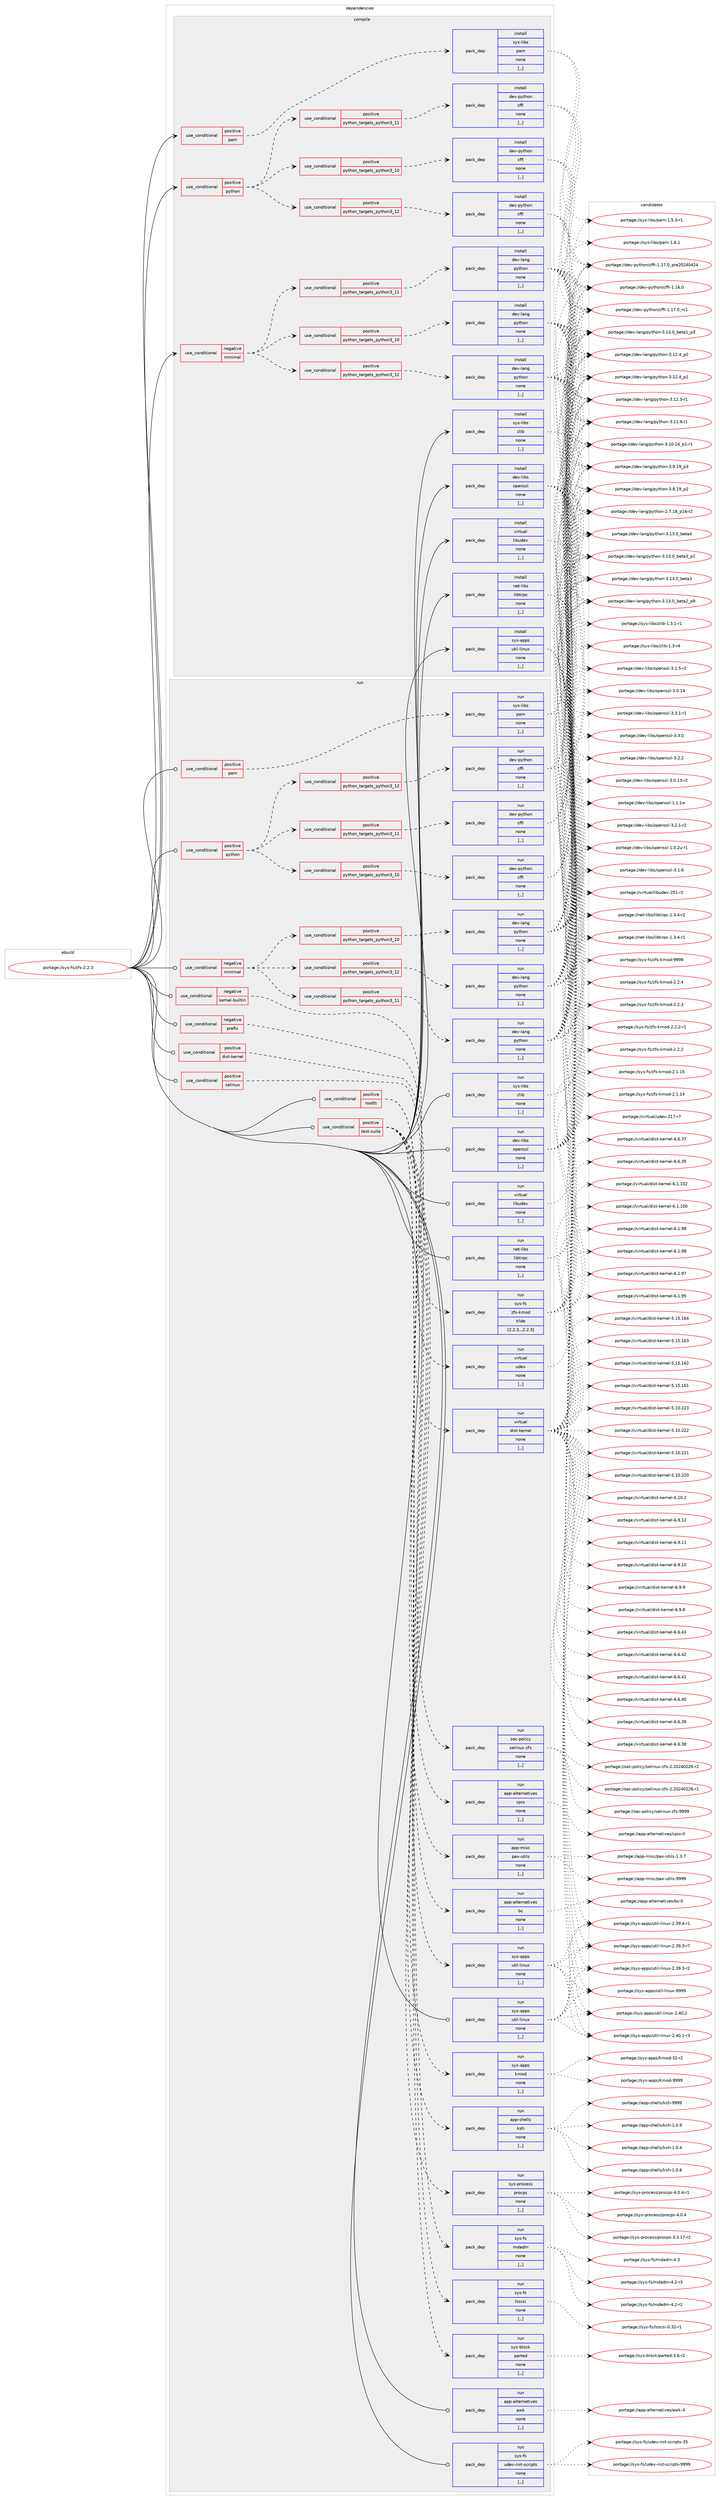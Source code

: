 digraph prolog {

# *************
# Graph options
# *************

newrank=true;
concentrate=true;
compound=true;
graph [rankdir=LR,fontname=Helvetica,fontsize=10,ranksep=1.5];#, ranksep=2.5, nodesep=0.2];
edge  [arrowhead=vee];
node  [fontname=Helvetica,fontsize=10];

# **********
# The ebuild
# **********

subgraph cluster_leftcol {
color=gray;
label=<<i>ebuild</i>>;
id [label="portage://sys-fs/zfs-2.2.3", color=red, width=4, href="../sys-fs/zfs-2.2.3.svg"];
}

# ****************
# The dependencies
# ****************

subgraph cluster_midcol {
color=gray;
label=<<i>dependencies</i>>;
subgraph cluster_compile {
fillcolor="#eeeeee";
style=filled;
label=<<i>compile</i>>;
subgraph cond116583 {
dependency437546 [label=<<TABLE BORDER="0" CELLBORDER="1" CELLSPACING="0" CELLPADDING="4"><TR><TD ROWSPAN="3" CELLPADDING="10">use_conditional</TD></TR><TR><TD>negative</TD></TR><TR><TD>minimal</TD></TR></TABLE>>, shape=none, color=red];
subgraph cond116584 {
dependency437547 [label=<<TABLE BORDER="0" CELLBORDER="1" CELLSPACING="0" CELLPADDING="4"><TR><TD ROWSPAN="3" CELLPADDING="10">use_conditional</TD></TR><TR><TD>positive</TD></TR><TR><TD>python_targets_python3_10</TD></TR></TABLE>>, shape=none, color=red];
subgraph pack317994 {
dependency437548 [label=<<TABLE BORDER="0" CELLBORDER="1" CELLSPACING="0" CELLPADDING="4" WIDTH="220"><TR><TD ROWSPAN="6" CELLPADDING="30">pack_dep</TD></TR><TR><TD WIDTH="110">install</TD></TR><TR><TD>dev-lang</TD></TR><TR><TD>python</TD></TR><TR><TD>none</TD></TR><TR><TD>[,,]</TD></TR></TABLE>>, shape=none, color=blue];
}
dependency437547:e -> dependency437548:w [weight=20,style="dashed",arrowhead="vee"];
}
dependency437546:e -> dependency437547:w [weight=20,style="dashed",arrowhead="vee"];
subgraph cond116585 {
dependency437549 [label=<<TABLE BORDER="0" CELLBORDER="1" CELLSPACING="0" CELLPADDING="4"><TR><TD ROWSPAN="3" CELLPADDING="10">use_conditional</TD></TR><TR><TD>positive</TD></TR><TR><TD>python_targets_python3_11</TD></TR></TABLE>>, shape=none, color=red];
subgraph pack317995 {
dependency437550 [label=<<TABLE BORDER="0" CELLBORDER="1" CELLSPACING="0" CELLPADDING="4" WIDTH="220"><TR><TD ROWSPAN="6" CELLPADDING="30">pack_dep</TD></TR><TR><TD WIDTH="110">install</TD></TR><TR><TD>dev-lang</TD></TR><TR><TD>python</TD></TR><TR><TD>none</TD></TR><TR><TD>[,,]</TD></TR></TABLE>>, shape=none, color=blue];
}
dependency437549:e -> dependency437550:w [weight=20,style="dashed",arrowhead="vee"];
}
dependency437546:e -> dependency437549:w [weight=20,style="dashed",arrowhead="vee"];
subgraph cond116586 {
dependency437551 [label=<<TABLE BORDER="0" CELLBORDER="1" CELLSPACING="0" CELLPADDING="4"><TR><TD ROWSPAN="3" CELLPADDING="10">use_conditional</TD></TR><TR><TD>positive</TD></TR><TR><TD>python_targets_python3_12</TD></TR></TABLE>>, shape=none, color=red];
subgraph pack317996 {
dependency437552 [label=<<TABLE BORDER="0" CELLBORDER="1" CELLSPACING="0" CELLPADDING="4" WIDTH="220"><TR><TD ROWSPAN="6" CELLPADDING="30">pack_dep</TD></TR><TR><TD WIDTH="110">install</TD></TR><TR><TD>dev-lang</TD></TR><TR><TD>python</TD></TR><TR><TD>none</TD></TR><TR><TD>[,,]</TD></TR></TABLE>>, shape=none, color=blue];
}
dependency437551:e -> dependency437552:w [weight=20,style="dashed",arrowhead="vee"];
}
dependency437546:e -> dependency437551:w [weight=20,style="dashed",arrowhead="vee"];
}
id:e -> dependency437546:w [weight=20,style="solid",arrowhead="vee"];
subgraph cond116587 {
dependency437553 [label=<<TABLE BORDER="0" CELLBORDER="1" CELLSPACING="0" CELLPADDING="4"><TR><TD ROWSPAN="3" CELLPADDING="10">use_conditional</TD></TR><TR><TD>positive</TD></TR><TR><TD>pam</TD></TR></TABLE>>, shape=none, color=red];
subgraph pack317997 {
dependency437554 [label=<<TABLE BORDER="0" CELLBORDER="1" CELLSPACING="0" CELLPADDING="4" WIDTH="220"><TR><TD ROWSPAN="6" CELLPADDING="30">pack_dep</TD></TR><TR><TD WIDTH="110">install</TD></TR><TR><TD>sys-libs</TD></TR><TR><TD>pam</TD></TR><TR><TD>none</TD></TR><TR><TD>[,,]</TD></TR></TABLE>>, shape=none, color=blue];
}
dependency437553:e -> dependency437554:w [weight=20,style="dashed",arrowhead="vee"];
}
id:e -> dependency437553:w [weight=20,style="solid",arrowhead="vee"];
subgraph cond116588 {
dependency437555 [label=<<TABLE BORDER="0" CELLBORDER="1" CELLSPACING="0" CELLPADDING="4"><TR><TD ROWSPAN="3" CELLPADDING="10">use_conditional</TD></TR><TR><TD>positive</TD></TR><TR><TD>python</TD></TR></TABLE>>, shape=none, color=red];
subgraph cond116589 {
dependency437556 [label=<<TABLE BORDER="0" CELLBORDER="1" CELLSPACING="0" CELLPADDING="4"><TR><TD ROWSPAN="3" CELLPADDING="10">use_conditional</TD></TR><TR><TD>positive</TD></TR><TR><TD>python_targets_python3_10</TD></TR></TABLE>>, shape=none, color=red];
subgraph pack317998 {
dependency437557 [label=<<TABLE BORDER="0" CELLBORDER="1" CELLSPACING="0" CELLPADDING="4" WIDTH="220"><TR><TD ROWSPAN="6" CELLPADDING="30">pack_dep</TD></TR><TR><TD WIDTH="110">install</TD></TR><TR><TD>dev-python</TD></TR><TR><TD>cffi</TD></TR><TR><TD>none</TD></TR><TR><TD>[,,]</TD></TR></TABLE>>, shape=none, color=blue];
}
dependency437556:e -> dependency437557:w [weight=20,style="dashed",arrowhead="vee"];
}
dependency437555:e -> dependency437556:w [weight=20,style="dashed",arrowhead="vee"];
subgraph cond116590 {
dependency437558 [label=<<TABLE BORDER="0" CELLBORDER="1" CELLSPACING="0" CELLPADDING="4"><TR><TD ROWSPAN="3" CELLPADDING="10">use_conditional</TD></TR><TR><TD>positive</TD></TR><TR><TD>python_targets_python3_11</TD></TR></TABLE>>, shape=none, color=red];
subgraph pack317999 {
dependency437559 [label=<<TABLE BORDER="0" CELLBORDER="1" CELLSPACING="0" CELLPADDING="4" WIDTH="220"><TR><TD ROWSPAN="6" CELLPADDING="30">pack_dep</TD></TR><TR><TD WIDTH="110">install</TD></TR><TR><TD>dev-python</TD></TR><TR><TD>cffi</TD></TR><TR><TD>none</TD></TR><TR><TD>[,,]</TD></TR></TABLE>>, shape=none, color=blue];
}
dependency437558:e -> dependency437559:w [weight=20,style="dashed",arrowhead="vee"];
}
dependency437555:e -> dependency437558:w [weight=20,style="dashed",arrowhead="vee"];
subgraph cond116591 {
dependency437560 [label=<<TABLE BORDER="0" CELLBORDER="1" CELLSPACING="0" CELLPADDING="4"><TR><TD ROWSPAN="3" CELLPADDING="10">use_conditional</TD></TR><TR><TD>positive</TD></TR><TR><TD>python_targets_python3_12</TD></TR></TABLE>>, shape=none, color=red];
subgraph pack318000 {
dependency437561 [label=<<TABLE BORDER="0" CELLBORDER="1" CELLSPACING="0" CELLPADDING="4" WIDTH="220"><TR><TD ROWSPAN="6" CELLPADDING="30">pack_dep</TD></TR><TR><TD WIDTH="110">install</TD></TR><TR><TD>dev-python</TD></TR><TR><TD>cffi</TD></TR><TR><TD>none</TD></TR><TR><TD>[,,]</TD></TR></TABLE>>, shape=none, color=blue];
}
dependency437560:e -> dependency437561:w [weight=20,style="dashed",arrowhead="vee"];
}
dependency437555:e -> dependency437560:w [weight=20,style="dashed",arrowhead="vee"];
}
id:e -> dependency437555:w [weight=20,style="solid",arrowhead="vee"];
subgraph pack318001 {
dependency437562 [label=<<TABLE BORDER="0" CELLBORDER="1" CELLSPACING="0" CELLPADDING="4" WIDTH="220"><TR><TD ROWSPAN="6" CELLPADDING="30">pack_dep</TD></TR><TR><TD WIDTH="110">install</TD></TR><TR><TD>dev-libs</TD></TR><TR><TD>openssl</TD></TR><TR><TD>none</TD></TR><TR><TD>[,,]</TD></TR></TABLE>>, shape=none, color=blue];
}
id:e -> dependency437562:w [weight=20,style="solid",arrowhead="vee"];
subgraph pack318002 {
dependency437563 [label=<<TABLE BORDER="0" CELLBORDER="1" CELLSPACING="0" CELLPADDING="4" WIDTH="220"><TR><TD ROWSPAN="6" CELLPADDING="30">pack_dep</TD></TR><TR><TD WIDTH="110">install</TD></TR><TR><TD>net-libs</TD></TR><TR><TD>libtirpc</TD></TR><TR><TD>none</TD></TR><TR><TD>[,,]</TD></TR></TABLE>>, shape=none, color=blue];
}
id:e -> dependency437563:w [weight=20,style="solid",arrowhead="vee"];
subgraph pack318003 {
dependency437564 [label=<<TABLE BORDER="0" CELLBORDER="1" CELLSPACING="0" CELLPADDING="4" WIDTH="220"><TR><TD ROWSPAN="6" CELLPADDING="30">pack_dep</TD></TR><TR><TD WIDTH="110">install</TD></TR><TR><TD>sys-apps</TD></TR><TR><TD>util-linux</TD></TR><TR><TD>none</TD></TR><TR><TD>[,,]</TD></TR></TABLE>>, shape=none, color=blue];
}
id:e -> dependency437564:w [weight=20,style="solid",arrowhead="vee"];
subgraph pack318004 {
dependency437565 [label=<<TABLE BORDER="0" CELLBORDER="1" CELLSPACING="0" CELLPADDING="4" WIDTH="220"><TR><TD ROWSPAN="6" CELLPADDING="30">pack_dep</TD></TR><TR><TD WIDTH="110">install</TD></TR><TR><TD>sys-libs</TD></TR><TR><TD>zlib</TD></TR><TR><TD>none</TD></TR><TR><TD>[,,]</TD></TR></TABLE>>, shape=none, color=blue];
}
id:e -> dependency437565:w [weight=20,style="solid",arrowhead="vee"];
subgraph pack318005 {
dependency437566 [label=<<TABLE BORDER="0" CELLBORDER="1" CELLSPACING="0" CELLPADDING="4" WIDTH="220"><TR><TD ROWSPAN="6" CELLPADDING="30">pack_dep</TD></TR><TR><TD WIDTH="110">install</TD></TR><TR><TD>virtual</TD></TR><TR><TD>libudev</TD></TR><TR><TD>none</TD></TR><TR><TD>[,,]</TD></TR></TABLE>>, shape=none, color=blue];
}
id:e -> dependency437566:w [weight=20,style="solid",arrowhead="vee"];
}
subgraph cluster_compileandrun {
fillcolor="#eeeeee";
style=filled;
label=<<i>compile and run</i>>;
}
subgraph cluster_run {
fillcolor="#eeeeee";
style=filled;
label=<<i>run</i>>;
subgraph cond116592 {
dependency437567 [label=<<TABLE BORDER="0" CELLBORDER="1" CELLSPACING="0" CELLPADDING="4"><TR><TD ROWSPAN="3" CELLPADDING="10">use_conditional</TD></TR><TR><TD>negative</TD></TR><TR><TD>kernel-builtin</TD></TR></TABLE>>, shape=none, color=red];
subgraph pack318006 {
dependency437568 [label=<<TABLE BORDER="0" CELLBORDER="1" CELLSPACING="0" CELLPADDING="4" WIDTH="220"><TR><TD ROWSPAN="6" CELLPADDING="30">pack_dep</TD></TR><TR><TD WIDTH="110">run</TD></TR><TR><TD>sys-fs</TD></TR><TR><TD>zfs-kmod</TD></TR><TR><TD>tilde</TD></TR><TR><TD>[2.2.3,,,2.2.3]</TD></TR></TABLE>>, shape=none, color=blue];
}
dependency437567:e -> dependency437568:w [weight=20,style="dashed",arrowhead="vee"];
}
id:e -> dependency437567:w [weight=20,style="solid",arrowhead="odot"];
subgraph cond116593 {
dependency437569 [label=<<TABLE BORDER="0" CELLBORDER="1" CELLSPACING="0" CELLPADDING="4"><TR><TD ROWSPAN="3" CELLPADDING="10">use_conditional</TD></TR><TR><TD>negative</TD></TR><TR><TD>minimal</TD></TR></TABLE>>, shape=none, color=red];
subgraph cond116594 {
dependency437570 [label=<<TABLE BORDER="0" CELLBORDER="1" CELLSPACING="0" CELLPADDING="4"><TR><TD ROWSPAN="3" CELLPADDING="10">use_conditional</TD></TR><TR><TD>positive</TD></TR><TR><TD>python_targets_python3_10</TD></TR></TABLE>>, shape=none, color=red];
subgraph pack318007 {
dependency437571 [label=<<TABLE BORDER="0" CELLBORDER="1" CELLSPACING="0" CELLPADDING="4" WIDTH="220"><TR><TD ROWSPAN="6" CELLPADDING="30">pack_dep</TD></TR><TR><TD WIDTH="110">run</TD></TR><TR><TD>dev-lang</TD></TR><TR><TD>python</TD></TR><TR><TD>none</TD></TR><TR><TD>[,,]</TD></TR></TABLE>>, shape=none, color=blue];
}
dependency437570:e -> dependency437571:w [weight=20,style="dashed",arrowhead="vee"];
}
dependency437569:e -> dependency437570:w [weight=20,style="dashed",arrowhead="vee"];
subgraph cond116595 {
dependency437572 [label=<<TABLE BORDER="0" CELLBORDER="1" CELLSPACING="0" CELLPADDING="4"><TR><TD ROWSPAN="3" CELLPADDING="10">use_conditional</TD></TR><TR><TD>positive</TD></TR><TR><TD>python_targets_python3_11</TD></TR></TABLE>>, shape=none, color=red];
subgraph pack318008 {
dependency437573 [label=<<TABLE BORDER="0" CELLBORDER="1" CELLSPACING="0" CELLPADDING="4" WIDTH="220"><TR><TD ROWSPAN="6" CELLPADDING="30">pack_dep</TD></TR><TR><TD WIDTH="110">run</TD></TR><TR><TD>dev-lang</TD></TR><TR><TD>python</TD></TR><TR><TD>none</TD></TR><TR><TD>[,,]</TD></TR></TABLE>>, shape=none, color=blue];
}
dependency437572:e -> dependency437573:w [weight=20,style="dashed",arrowhead="vee"];
}
dependency437569:e -> dependency437572:w [weight=20,style="dashed",arrowhead="vee"];
subgraph cond116596 {
dependency437574 [label=<<TABLE BORDER="0" CELLBORDER="1" CELLSPACING="0" CELLPADDING="4"><TR><TD ROWSPAN="3" CELLPADDING="10">use_conditional</TD></TR><TR><TD>positive</TD></TR><TR><TD>python_targets_python3_12</TD></TR></TABLE>>, shape=none, color=red];
subgraph pack318009 {
dependency437575 [label=<<TABLE BORDER="0" CELLBORDER="1" CELLSPACING="0" CELLPADDING="4" WIDTH="220"><TR><TD ROWSPAN="6" CELLPADDING="30">pack_dep</TD></TR><TR><TD WIDTH="110">run</TD></TR><TR><TD>dev-lang</TD></TR><TR><TD>python</TD></TR><TR><TD>none</TD></TR><TR><TD>[,,]</TD></TR></TABLE>>, shape=none, color=blue];
}
dependency437574:e -> dependency437575:w [weight=20,style="dashed",arrowhead="vee"];
}
dependency437569:e -> dependency437574:w [weight=20,style="dashed",arrowhead="vee"];
}
id:e -> dependency437569:w [weight=20,style="solid",arrowhead="odot"];
subgraph cond116597 {
dependency437576 [label=<<TABLE BORDER="0" CELLBORDER="1" CELLSPACING="0" CELLPADDING="4"><TR><TD ROWSPAN="3" CELLPADDING="10">use_conditional</TD></TR><TR><TD>negative</TD></TR><TR><TD>prefix</TD></TR></TABLE>>, shape=none, color=red];
subgraph pack318010 {
dependency437577 [label=<<TABLE BORDER="0" CELLBORDER="1" CELLSPACING="0" CELLPADDING="4" WIDTH="220"><TR><TD ROWSPAN="6" CELLPADDING="30">pack_dep</TD></TR><TR><TD WIDTH="110">run</TD></TR><TR><TD>virtual</TD></TR><TR><TD>udev</TD></TR><TR><TD>none</TD></TR><TR><TD>[,,]</TD></TR></TABLE>>, shape=none, color=blue];
}
dependency437576:e -> dependency437577:w [weight=20,style="dashed",arrowhead="vee"];
}
id:e -> dependency437576:w [weight=20,style="solid",arrowhead="odot"];
subgraph cond116598 {
dependency437578 [label=<<TABLE BORDER="0" CELLBORDER="1" CELLSPACING="0" CELLPADDING="4"><TR><TD ROWSPAN="3" CELLPADDING="10">use_conditional</TD></TR><TR><TD>positive</TD></TR><TR><TD>dist-kernel</TD></TR></TABLE>>, shape=none, color=red];
subgraph pack318011 {
dependency437579 [label=<<TABLE BORDER="0" CELLBORDER="1" CELLSPACING="0" CELLPADDING="4" WIDTH="220"><TR><TD ROWSPAN="6" CELLPADDING="30">pack_dep</TD></TR><TR><TD WIDTH="110">run</TD></TR><TR><TD>virtual</TD></TR><TR><TD>dist-kernel</TD></TR><TR><TD>none</TD></TR><TR><TD>[,,]</TD></TR></TABLE>>, shape=none, color=blue];
}
dependency437578:e -> dependency437579:w [weight=20,style="dashed",arrowhead="vee"];
}
id:e -> dependency437578:w [weight=20,style="solid",arrowhead="odot"];
subgraph cond116599 {
dependency437580 [label=<<TABLE BORDER="0" CELLBORDER="1" CELLSPACING="0" CELLPADDING="4"><TR><TD ROWSPAN="3" CELLPADDING="10">use_conditional</TD></TR><TR><TD>positive</TD></TR><TR><TD>pam</TD></TR></TABLE>>, shape=none, color=red];
subgraph pack318012 {
dependency437581 [label=<<TABLE BORDER="0" CELLBORDER="1" CELLSPACING="0" CELLPADDING="4" WIDTH="220"><TR><TD ROWSPAN="6" CELLPADDING="30">pack_dep</TD></TR><TR><TD WIDTH="110">run</TD></TR><TR><TD>sys-libs</TD></TR><TR><TD>pam</TD></TR><TR><TD>none</TD></TR><TR><TD>[,,]</TD></TR></TABLE>>, shape=none, color=blue];
}
dependency437580:e -> dependency437581:w [weight=20,style="dashed",arrowhead="vee"];
}
id:e -> dependency437580:w [weight=20,style="solid",arrowhead="odot"];
subgraph cond116600 {
dependency437582 [label=<<TABLE BORDER="0" CELLBORDER="1" CELLSPACING="0" CELLPADDING="4"><TR><TD ROWSPAN="3" CELLPADDING="10">use_conditional</TD></TR><TR><TD>positive</TD></TR><TR><TD>python</TD></TR></TABLE>>, shape=none, color=red];
subgraph cond116601 {
dependency437583 [label=<<TABLE BORDER="0" CELLBORDER="1" CELLSPACING="0" CELLPADDING="4"><TR><TD ROWSPAN="3" CELLPADDING="10">use_conditional</TD></TR><TR><TD>positive</TD></TR><TR><TD>python_targets_python3_10</TD></TR></TABLE>>, shape=none, color=red];
subgraph pack318013 {
dependency437584 [label=<<TABLE BORDER="0" CELLBORDER="1" CELLSPACING="0" CELLPADDING="4" WIDTH="220"><TR><TD ROWSPAN="6" CELLPADDING="30">pack_dep</TD></TR><TR><TD WIDTH="110">run</TD></TR><TR><TD>dev-python</TD></TR><TR><TD>cffi</TD></TR><TR><TD>none</TD></TR><TR><TD>[,,]</TD></TR></TABLE>>, shape=none, color=blue];
}
dependency437583:e -> dependency437584:w [weight=20,style="dashed",arrowhead="vee"];
}
dependency437582:e -> dependency437583:w [weight=20,style="dashed",arrowhead="vee"];
subgraph cond116602 {
dependency437585 [label=<<TABLE BORDER="0" CELLBORDER="1" CELLSPACING="0" CELLPADDING="4"><TR><TD ROWSPAN="3" CELLPADDING="10">use_conditional</TD></TR><TR><TD>positive</TD></TR><TR><TD>python_targets_python3_11</TD></TR></TABLE>>, shape=none, color=red];
subgraph pack318014 {
dependency437586 [label=<<TABLE BORDER="0" CELLBORDER="1" CELLSPACING="0" CELLPADDING="4" WIDTH="220"><TR><TD ROWSPAN="6" CELLPADDING="30">pack_dep</TD></TR><TR><TD WIDTH="110">run</TD></TR><TR><TD>dev-python</TD></TR><TR><TD>cffi</TD></TR><TR><TD>none</TD></TR><TR><TD>[,,]</TD></TR></TABLE>>, shape=none, color=blue];
}
dependency437585:e -> dependency437586:w [weight=20,style="dashed",arrowhead="vee"];
}
dependency437582:e -> dependency437585:w [weight=20,style="dashed",arrowhead="vee"];
subgraph cond116603 {
dependency437587 [label=<<TABLE BORDER="0" CELLBORDER="1" CELLSPACING="0" CELLPADDING="4"><TR><TD ROWSPAN="3" CELLPADDING="10">use_conditional</TD></TR><TR><TD>positive</TD></TR><TR><TD>python_targets_python3_12</TD></TR></TABLE>>, shape=none, color=red];
subgraph pack318015 {
dependency437588 [label=<<TABLE BORDER="0" CELLBORDER="1" CELLSPACING="0" CELLPADDING="4" WIDTH="220"><TR><TD ROWSPAN="6" CELLPADDING="30">pack_dep</TD></TR><TR><TD WIDTH="110">run</TD></TR><TR><TD>dev-python</TD></TR><TR><TD>cffi</TD></TR><TR><TD>none</TD></TR><TR><TD>[,,]</TD></TR></TABLE>>, shape=none, color=blue];
}
dependency437587:e -> dependency437588:w [weight=20,style="dashed",arrowhead="vee"];
}
dependency437582:e -> dependency437587:w [weight=20,style="dashed",arrowhead="vee"];
}
id:e -> dependency437582:w [weight=20,style="solid",arrowhead="odot"];
subgraph cond116604 {
dependency437589 [label=<<TABLE BORDER="0" CELLBORDER="1" CELLSPACING="0" CELLPADDING="4"><TR><TD ROWSPAN="3" CELLPADDING="10">use_conditional</TD></TR><TR><TD>positive</TD></TR><TR><TD>rootfs</TD></TR></TABLE>>, shape=none, color=red];
subgraph pack318016 {
dependency437590 [label=<<TABLE BORDER="0" CELLBORDER="1" CELLSPACING="0" CELLPADDING="4" WIDTH="220"><TR><TD ROWSPAN="6" CELLPADDING="30">pack_dep</TD></TR><TR><TD WIDTH="110">run</TD></TR><TR><TD>app-alternatives</TD></TR><TR><TD>cpio</TD></TR><TR><TD>none</TD></TR><TR><TD>[,,]</TD></TR></TABLE>>, shape=none, color=blue];
}
dependency437589:e -> dependency437590:w [weight=20,style="dashed",arrowhead="vee"];
subgraph pack318017 {
dependency437591 [label=<<TABLE BORDER="0" CELLBORDER="1" CELLSPACING="0" CELLPADDING="4" WIDTH="220"><TR><TD ROWSPAN="6" CELLPADDING="30">pack_dep</TD></TR><TR><TD WIDTH="110">run</TD></TR><TR><TD>app-misc</TD></TR><TR><TD>pax-utils</TD></TR><TR><TD>none</TD></TR><TR><TD>[,,]</TD></TR></TABLE>>, shape=none, color=blue];
}
dependency437589:e -> dependency437591:w [weight=20,style="dashed",arrowhead="vee"];
}
id:e -> dependency437589:w [weight=20,style="solid",arrowhead="odot"];
subgraph cond116605 {
dependency437592 [label=<<TABLE BORDER="0" CELLBORDER="1" CELLSPACING="0" CELLPADDING="4"><TR><TD ROWSPAN="3" CELLPADDING="10">use_conditional</TD></TR><TR><TD>positive</TD></TR><TR><TD>selinux</TD></TR></TABLE>>, shape=none, color=red];
subgraph pack318018 {
dependency437593 [label=<<TABLE BORDER="0" CELLBORDER="1" CELLSPACING="0" CELLPADDING="4" WIDTH="220"><TR><TD ROWSPAN="6" CELLPADDING="30">pack_dep</TD></TR><TR><TD WIDTH="110">run</TD></TR><TR><TD>sec-policy</TD></TR><TR><TD>selinux-zfs</TD></TR><TR><TD>none</TD></TR><TR><TD>[,,]</TD></TR></TABLE>>, shape=none, color=blue];
}
dependency437592:e -> dependency437593:w [weight=20,style="dashed",arrowhead="vee"];
}
id:e -> dependency437592:w [weight=20,style="solid",arrowhead="odot"];
subgraph cond116606 {
dependency437594 [label=<<TABLE BORDER="0" CELLBORDER="1" CELLSPACING="0" CELLPADDING="4"><TR><TD ROWSPAN="3" CELLPADDING="10">use_conditional</TD></TR><TR><TD>positive</TD></TR><TR><TD>test-suite</TD></TR></TABLE>>, shape=none, color=red];
subgraph pack318019 {
dependency437595 [label=<<TABLE BORDER="0" CELLBORDER="1" CELLSPACING="0" CELLPADDING="4" WIDTH="220"><TR><TD ROWSPAN="6" CELLPADDING="30">pack_dep</TD></TR><TR><TD WIDTH="110">run</TD></TR><TR><TD>app-shells</TD></TR><TR><TD>ksh</TD></TR><TR><TD>none</TD></TR><TR><TD>[,,]</TD></TR></TABLE>>, shape=none, color=blue];
}
dependency437594:e -> dependency437595:w [weight=20,style="dashed",arrowhead="vee"];
subgraph pack318020 {
dependency437596 [label=<<TABLE BORDER="0" CELLBORDER="1" CELLSPACING="0" CELLPADDING="4" WIDTH="220"><TR><TD ROWSPAN="6" CELLPADDING="30">pack_dep</TD></TR><TR><TD WIDTH="110">run</TD></TR><TR><TD>sys-apps</TD></TR><TR><TD>kmod</TD></TR><TR><TD>none</TD></TR><TR><TD>[,,]</TD></TR></TABLE>>, shape=none, color=blue];
}
dependency437594:e -> dependency437596:w [weight=20,style="dashed",arrowhead="vee"];
subgraph pack318021 {
dependency437597 [label=<<TABLE BORDER="0" CELLBORDER="1" CELLSPACING="0" CELLPADDING="4" WIDTH="220"><TR><TD ROWSPAN="6" CELLPADDING="30">pack_dep</TD></TR><TR><TD WIDTH="110">run</TD></TR><TR><TD>sys-apps</TD></TR><TR><TD>util-linux</TD></TR><TR><TD>none</TD></TR><TR><TD>[,,]</TD></TR></TABLE>>, shape=none, color=blue];
}
dependency437594:e -> dependency437597:w [weight=20,style="dashed",arrowhead="vee"];
subgraph pack318022 {
dependency437598 [label=<<TABLE BORDER="0" CELLBORDER="1" CELLSPACING="0" CELLPADDING="4" WIDTH="220"><TR><TD ROWSPAN="6" CELLPADDING="30">pack_dep</TD></TR><TR><TD WIDTH="110">run</TD></TR><TR><TD>app-alternatives</TD></TR><TR><TD>bc</TD></TR><TR><TD>none</TD></TR><TR><TD>[,,]</TD></TR></TABLE>>, shape=none, color=blue];
}
dependency437594:e -> dependency437598:w [weight=20,style="dashed",arrowhead="vee"];
subgraph pack318023 {
dependency437599 [label=<<TABLE BORDER="0" CELLBORDER="1" CELLSPACING="0" CELLPADDING="4" WIDTH="220"><TR><TD ROWSPAN="6" CELLPADDING="30">pack_dep</TD></TR><TR><TD WIDTH="110">run</TD></TR><TR><TD>sys-block</TD></TR><TR><TD>parted</TD></TR><TR><TD>none</TD></TR><TR><TD>[,,]</TD></TR></TABLE>>, shape=none, color=blue];
}
dependency437594:e -> dependency437599:w [weight=20,style="dashed",arrowhead="vee"];
subgraph pack318024 {
dependency437600 [label=<<TABLE BORDER="0" CELLBORDER="1" CELLSPACING="0" CELLPADDING="4" WIDTH="220"><TR><TD ROWSPAN="6" CELLPADDING="30">pack_dep</TD></TR><TR><TD WIDTH="110">run</TD></TR><TR><TD>sys-fs</TD></TR><TR><TD>lsscsi</TD></TR><TR><TD>none</TD></TR><TR><TD>[,,]</TD></TR></TABLE>>, shape=none, color=blue];
}
dependency437594:e -> dependency437600:w [weight=20,style="dashed",arrowhead="vee"];
subgraph pack318025 {
dependency437601 [label=<<TABLE BORDER="0" CELLBORDER="1" CELLSPACING="0" CELLPADDING="4" WIDTH="220"><TR><TD ROWSPAN="6" CELLPADDING="30">pack_dep</TD></TR><TR><TD WIDTH="110">run</TD></TR><TR><TD>sys-fs</TD></TR><TR><TD>mdadm</TD></TR><TR><TD>none</TD></TR><TR><TD>[,,]</TD></TR></TABLE>>, shape=none, color=blue];
}
dependency437594:e -> dependency437601:w [weight=20,style="dashed",arrowhead="vee"];
subgraph pack318026 {
dependency437602 [label=<<TABLE BORDER="0" CELLBORDER="1" CELLSPACING="0" CELLPADDING="4" WIDTH="220"><TR><TD ROWSPAN="6" CELLPADDING="30">pack_dep</TD></TR><TR><TD WIDTH="110">run</TD></TR><TR><TD>sys-process</TD></TR><TR><TD>procps</TD></TR><TR><TD>none</TD></TR><TR><TD>[,,]</TD></TR></TABLE>>, shape=none, color=blue];
}
dependency437594:e -> dependency437602:w [weight=20,style="dashed",arrowhead="vee"];
}
id:e -> dependency437594:w [weight=20,style="solid",arrowhead="odot"];
subgraph pack318027 {
dependency437603 [label=<<TABLE BORDER="0" CELLBORDER="1" CELLSPACING="0" CELLPADDING="4" WIDTH="220"><TR><TD ROWSPAN="6" CELLPADDING="30">pack_dep</TD></TR><TR><TD WIDTH="110">run</TD></TR><TR><TD>app-alternatives</TD></TR><TR><TD>awk</TD></TR><TR><TD>none</TD></TR><TR><TD>[,,]</TD></TR></TABLE>>, shape=none, color=blue];
}
id:e -> dependency437603:w [weight=20,style="solid",arrowhead="odot"];
subgraph pack318028 {
dependency437604 [label=<<TABLE BORDER="0" CELLBORDER="1" CELLSPACING="0" CELLPADDING="4" WIDTH="220"><TR><TD ROWSPAN="6" CELLPADDING="30">pack_dep</TD></TR><TR><TD WIDTH="110">run</TD></TR><TR><TD>dev-libs</TD></TR><TR><TD>openssl</TD></TR><TR><TD>none</TD></TR><TR><TD>[,,]</TD></TR></TABLE>>, shape=none, color=blue];
}
id:e -> dependency437604:w [weight=20,style="solid",arrowhead="odot"];
subgraph pack318029 {
dependency437605 [label=<<TABLE BORDER="0" CELLBORDER="1" CELLSPACING="0" CELLPADDING="4" WIDTH="220"><TR><TD ROWSPAN="6" CELLPADDING="30">pack_dep</TD></TR><TR><TD WIDTH="110">run</TD></TR><TR><TD>net-libs</TD></TR><TR><TD>libtirpc</TD></TR><TR><TD>none</TD></TR><TR><TD>[,,]</TD></TR></TABLE>>, shape=none, color=blue];
}
id:e -> dependency437605:w [weight=20,style="solid",arrowhead="odot"];
subgraph pack318030 {
dependency437606 [label=<<TABLE BORDER="0" CELLBORDER="1" CELLSPACING="0" CELLPADDING="4" WIDTH="220"><TR><TD ROWSPAN="6" CELLPADDING="30">pack_dep</TD></TR><TR><TD WIDTH="110">run</TD></TR><TR><TD>sys-apps</TD></TR><TR><TD>util-linux</TD></TR><TR><TD>none</TD></TR><TR><TD>[,,]</TD></TR></TABLE>>, shape=none, color=blue];
}
id:e -> dependency437606:w [weight=20,style="solid",arrowhead="odot"];
subgraph pack318031 {
dependency437607 [label=<<TABLE BORDER="0" CELLBORDER="1" CELLSPACING="0" CELLPADDING="4" WIDTH="220"><TR><TD ROWSPAN="6" CELLPADDING="30">pack_dep</TD></TR><TR><TD WIDTH="110">run</TD></TR><TR><TD>sys-fs</TD></TR><TR><TD>udev-init-scripts</TD></TR><TR><TD>none</TD></TR><TR><TD>[,,]</TD></TR></TABLE>>, shape=none, color=blue];
}
id:e -> dependency437607:w [weight=20,style="solid",arrowhead="odot"];
subgraph pack318032 {
dependency437608 [label=<<TABLE BORDER="0" CELLBORDER="1" CELLSPACING="0" CELLPADDING="4" WIDTH="220"><TR><TD ROWSPAN="6" CELLPADDING="30">pack_dep</TD></TR><TR><TD WIDTH="110">run</TD></TR><TR><TD>sys-libs</TD></TR><TR><TD>zlib</TD></TR><TR><TD>none</TD></TR><TR><TD>[,,]</TD></TR></TABLE>>, shape=none, color=blue];
}
id:e -> dependency437608:w [weight=20,style="solid",arrowhead="odot"];
subgraph pack318033 {
dependency437609 [label=<<TABLE BORDER="0" CELLBORDER="1" CELLSPACING="0" CELLPADDING="4" WIDTH="220"><TR><TD ROWSPAN="6" CELLPADDING="30">pack_dep</TD></TR><TR><TD WIDTH="110">run</TD></TR><TR><TD>virtual</TD></TR><TR><TD>libudev</TD></TR><TR><TD>none</TD></TR><TR><TD>[,,]</TD></TR></TABLE>>, shape=none, color=blue];
}
id:e -> dependency437609:w [weight=20,style="solid",arrowhead="odot"];
}
}

# **************
# The candidates
# **************

subgraph cluster_choices {
rank=same;
color=gray;
label=<<i>candidates</i>>;

subgraph choice317994 {
color=black;
nodesep=1;
choice1001011184510897110103471121211161041111104551464951464895981011169752 [label="portage://dev-lang/python-3.13.0_beta4", color=red, width=4,href="../dev-lang/python-3.13.0_beta4.svg"];
choice10010111845108971101034711212111610411111045514649514648959810111697519511249 [label="portage://dev-lang/python-3.13.0_beta3_p1", color=red, width=4,href="../dev-lang/python-3.13.0_beta3_p1.svg"];
choice1001011184510897110103471121211161041111104551464951464895981011169751 [label="portage://dev-lang/python-3.13.0_beta3", color=red, width=4,href="../dev-lang/python-3.13.0_beta3.svg"];
choice10010111845108971101034711212111610411111045514649514648959810111697509511257 [label="portage://dev-lang/python-3.13.0_beta2_p9", color=red, width=4,href="../dev-lang/python-3.13.0_beta2_p9.svg"];
choice10010111845108971101034711212111610411111045514649514648959810111697499511251 [label="portage://dev-lang/python-3.13.0_beta1_p3", color=red, width=4,href="../dev-lang/python-3.13.0_beta1_p3.svg"];
choice100101118451089711010347112121116104111110455146495046529511250 [label="portage://dev-lang/python-3.12.4_p2", color=red, width=4,href="../dev-lang/python-3.12.4_p2.svg"];
choice100101118451089711010347112121116104111110455146495046529511249 [label="portage://dev-lang/python-3.12.4_p1", color=red, width=4,href="../dev-lang/python-3.12.4_p1.svg"];
choice100101118451089711010347112121116104111110455146495046514511449 [label="portage://dev-lang/python-3.12.3-r1", color=red, width=4,href="../dev-lang/python-3.12.3-r1.svg"];
choice100101118451089711010347112121116104111110455146494946574511449 [label="portage://dev-lang/python-3.11.9-r1", color=red, width=4,href="../dev-lang/python-3.11.9-r1.svg"];
choice100101118451089711010347112121116104111110455146494846495295112494511449 [label="portage://dev-lang/python-3.10.14_p1-r1", color=red, width=4,href="../dev-lang/python-3.10.14_p1-r1.svg"];
choice100101118451089711010347112121116104111110455146574649579511251 [label="portage://dev-lang/python-3.9.19_p3", color=red, width=4,href="../dev-lang/python-3.9.19_p3.svg"];
choice100101118451089711010347112121116104111110455146564649579511250 [label="portage://dev-lang/python-3.8.19_p2", color=red, width=4,href="../dev-lang/python-3.8.19_p2.svg"];
choice100101118451089711010347112121116104111110455046554649569511249544511450 [label="portage://dev-lang/python-2.7.18_p16-r2", color=red, width=4,href="../dev-lang/python-2.7.18_p16-r2.svg"];
dependency437548:e -> choice1001011184510897110103471121211161041111104551464951464895981011169752:w [style=dotted,weight="100"];
dependency437548:e -> choice10010111845108971101034711212111610411111045514649514648959810111697519511249:w [style=dotted,weight="100"];
dependency437548:e -> choice1001011184510897110103471121211161041111104551464951464895981011169751:w [style=dotted,weight="100"];
dependency437548:e -> choice10010111845108971101034711212111610411111045514649514648959810111697509511257:w [style=dotted,weight="100"];
dependency437548:e -> choice10010111845108971101034711212111610411111045514649514648959810111697499511251:w [style=dotted,weight="100"];
dependency437548:e -> choice100101118451089711010347112121116104111110455146495046529511250:w [style=dotted,weight="100"];
dependency437548:e -> choice100101118451089711010347112121116104111110455146495046529511249:w [style=dotted,weight="100"];
dependency437548:e -> choice100101118451089711010347112121116104111110455146495046514511449:w [style=dotted,weight="100"];
dependency437548:e -> choice100101118451089711010347112121116104111110455146494946574511449:w [style=dotted,weight="100"];
dependency437548:e -> choice100101118451089711010347112121116104111110455146494846495295112494511449:w [style=dotted,weight="100"];
dependency437548:e -> choice100101118451089711010347112121116104111110455146574649579511251:w [style=dotted,weight="100"];
dependency437548:e -> choice100101118451089711010347112121116104111110455146564649579511250:w [style=dotted,weight="100"];
dependency437548:e -> choice100101118451089711010347112121116104111110455046554649569511249544511450:w [style=dotted,weight="100"];
}
subgraph choice317995 {
color=black;
nodesep=1;
choice1001011184510897110103471121211161041111104551464951464895981011169752 [label="portage://dev-lang/python-3.13.0_beta4", color=red, width=4,href="../dev-lang/python-3.13.0_beta4.svg"];
choice10010111845108971101034711212111610411111045514649514648959810111697519511249 [label="portage://dev-lang/python-3.13.0_beta3_p1", color=red, width=4,href="../dev-lang/python-3.13.0_beta3_p1.svg"];
choice1001011184510897110103471121211161041111104551464951464895981011169751 [label="portage://dev-lang/python-3.13.0_beta3", color=red, width=4,href="../dev-lang/python-3.13.0_beta3.svg"];
choice10010111845108971101034711212111610411111045514649514648959810111697509511257 [label="portage://dev-lang/python-3.13.0_beta2_p9", color=red, width=4,href="../dev-lang/python-3.13.0_beta2_p9.svg"];
choice10010111845108971101034711212111610411111045514649514648959810111697499511251 [label="portage://dev-lang/python-3.13.0_beta1_p3", color=red, width=4,href="../dev-lang/python-3.13.0_beta1_p3.svg"];
choice100101118451089711010347112121116104111110455146495046529511250 [label="portage://dev-lang/python-3.12.4_p2", color=red, width=4,href="../dev-lang/python-3.12.4_p2.svg"];
choice100101118451089711010347112121116104111110455146495046529511249 [label="portage://dev-lang/python-3.12.4_p1", color=red, width=4,href="../dev-lang/python-3.12.4_p1.svg"];
choice100101118451089711010347112121116104111110455146495046514511449 [label="portage://dev-lang/python-3.12.3-r1", color=red, width=4,href="../dev-lang/python-3.12.3-r1.svg"];
choice100101118451089711010347112121116104111110455146494946574511449 [label="portage://dev-lang/python-3.11.9-r1", color=red, width=4,href="../dev-lang/python-3.11.9-r1.svg"];
choice100101118451089711010347112121116104111110455146494846495295112494511449 [label="portage://dev-lang/python-3.10.14_p1-r1", color=red, width=4,href="../dev-lang/python-3.10.14_p1-r1.svg"];
choice100101118451089711010347112121116104111110455146574649579511251 [label="portage://dev-lang/python-3.9.19_p3", color=red, width=4,href="../dev-lang/python-3.9.19_p3.svg"];
choice100101118451089711010347112121116104111110455146564649579511250 [label="portage://dev-lang/python-3.8.19_p2", color=red, width=4,href="../dev-lang/python-3.8.19_p2.svg"];
choice100101118451089711010347112121116104111110455046554649569511249544511450 [label="portage://dev-lang/python-2.7.18_p16-r2", color=red, width=4,href="../dev-lang/python-2.7.18_p16-r2.svg"];
dependency437550:e -> choice1001011184510897110103471121211161041111104551464951464895981011169752:w [style=dotted,weight="100"];
dependency437550:e -> choice10010111845108971101034711212111610411111045514649514648959810111697519511249:w [style=dotted,weight="100"];
dependency437550:e -> choice1001011184510897110103471121211161041111104551464951464895981011169751:w [style=dotted,weight="100"];
dependency437550:e -> choice10010111845108971101034711212111610411111045514649514648959810111697509511257:w [style=dotted,weight="100"];
dependency437550:e -> choice10010111845108971101034711212111610411111045514649514648959810111697499511251:w [style=dotted,weight="100"];
dependency437550:e -> choice100101118451089711010347112121116104111110455146495046529511250:w [style=dotted,weight="100"];
dependency437550:e -> choice100101118451089711010347112121116104111110455146495046529511249:w [style=dotted,weight="100"];
dependency437550:e -> choice100101118451089711010347112121116104111110455146495046514511449:w [style=dotted,weight="100"];
dependency437550:e -> choice100101118451089711010347112121116104111110455146494946574511449:w [style=dotted,weight="100"];
dependency437550:e -> choice100101118451089711010347112121116104111110455146494846495295112494511449:w [style=dotted,weight="100"];
dependency437550:e -> choice100101118451089711010347112121116104111110455146574649579511251:w [style=dotted,weight="100"];
dependency437550:e -> choice100101118451089711010347112121116104111110455146564649579511250:w [style=dotted,weight="100"];
dependency437550:e -> choice100101118451089711010347112121116104111110455046554649569511249544511450:w [style=dotted,weight="100"];
}
subgraph choice317996 {
color=black;
nodesep=1;
choice1001011184510897110103471121211161041111104551464951464895981011169752 [label="portage://dev-lang/python-3.13.0_beta4", color=red, width=4,href="../dev-lang/python-3.13.0_beta4.svg"];
choice10010111845108971101034711212111610411111045514649514648959810111697519511249 [label="portage://dev-lang/python-3.13.0_beta3_p1", color=red, width=4,href="../dev-lang/python-3.13.0_beta3_p1.svg"];
choice1001011184510897110103471121211161041111104551464951464895981011169751 [label="portage://dev-lang/python-3.13.0_beta3", color=red, width=4,href="../dev-lang/python-3.13.0_beta3.svg"];
choice10010111845108971101034711212111610411111045514649514648959810111697509511257 [label="portage://dev-lang/python-3.13.0_beta2_p9", color=red, width=4,href="../dev-lang/python-3.13.0_beta2_p9.svg"];
choice10010111845108971101034711212111610411111045514649514648959810111697499511251 [label="portage://dev-lang/python-3.13.0_beta1_p3", color=red, width=4,href="../dev-lang/python-3.13.0_beta1_p3.svg"];
choice100101118451089711010347112121116104111110455146495046529511250 [label="portage://dev-lang/python-3.12.4_p2", color=red, width=4,href="../dev-lang/python-3.12.4_p2.svg"];
choice100101118451089711010347112121116104111110455146495046529511249 [label="portage://dev-lang/python-3.12.4_p1", color=red, width=4,href="../dev-lang/python-3.12.4_p1.svg"];
choice100101118451089711010347112121116104111110455146495046514511449 [label="portage://dev-lang/python-3.12.3-r1", color=red, width=4,href="../dev-lang/python-3.12.3-r1.svg"];
choice100101118451089711010347112121116104111110455146494946574511449 [label="portage://dev-lang/python-3.11.9-r1", color=red, width=4,href="../dev-lang/python-3.11.9-r1.svg"];
choice100101118451089711010347112121116104111110455146494846495295112494511449 [label="portage://dev-lang/python-3.10.14_p1-r1", color=red, width=4,href="../dev-lang/python-3.10.14_p1-r1.svg"];
choice100101118451089711010347112121116104111110455146574649579511251 [label="portage://dev-lang/python-3.9.19_p3", color=red, width=4,href="../dev-lang/python-3.9.19_p3.svg"];
choice100101118451089711010347112121116104111110455146564649579511250 [label="portage://dev-lang/python-3.8.19_p2", color=red, width=4,href="../dev-lang/python-3.8.19_p2.svg"];
choice100101118451089711010347112121116104111110455046554649569511249544511450 [label="portage://dev-lang/python-2.7.18_p16-r2", color=red, width=4,href="../dev-lang/python-2.7.18_p16-r2.svg"];
dependency437552:e -> choice1001011184510897110103471121211161041111104551464951464895981011169752:w [style=dotted,weight="100"];
dependency437552:e -> choice10010111845108971101034711212111610411111045514649514648959810111697519511249:w [style=dotted,weight="100"];
dependency437552:e -> choice1001011184510897110103471121211161041111104551464951464895981011169751:w [style=dotted,weight="100"];
dependency437552:e -> choice10010111845108971101034711212111610411111045514649514648959810111697509511257:w [style=dotted,weight="100"];
dependency437552:e -> choice10010111845108971101034711212111610411111045514649514648959810111697499511251:w [style=dotted,weight="100"];
dependency437552:e -> choice100101118451089711010347112121116104111110455146495046529511250:w [style=dotted,weight="100"];
dependency437552:e -> choice100101118451089711010347112121116104111110455146495046529511249:w [style=dotted,weight="100"];
dependency437552:e -> choice100101118451089711010347112121116104111110455146495046514511449:w [style=dotted,weight="100"];
dependency437552:e -> choice100101118451089711010347112121116104111110455146494946574511449:w [style=dotted,weight="100"];
dependency437552:e -> choice100101118451089711010347112121116104111110455146494846495295112494511449:w [style=dotted,weight="100"];
dependency437552:e -> choice100101118451089711010347112121116104111110455146574649579511251:w [style=dotted,weight="100"];
dependency437552:e -> choice100101118451089711010347112121116104111110455146564649579511250:w [style=dotted,weight="100"];
dependency437552:e -> choice100101118451089711010347112121116104111110455046554649569511249544511450:w [style=dotted,weight="100"];
}
subgraph choice317997 {
color=black;
nodesep=1;
choice11512111545108105981154711297109454946544649 [label="portage://sys-libs/pam-1.6.1", color=red, width=4,href="../sys-libs/pam-1.6.1.svg"];
choice115121115451081059811547112971094549465346514511449 [label="portage://sys-libs/pam-1.5.3-r1", color=red, width=4,href="../sys-libs/pam-1.5.3-r1.svg"];
dependency437554:e -> choice11512111545108105981154711297109454946544649:w [style=dotted,weight="100"];
dependency437554:e -> choice115121115451081059811547112971094549465346514511449:w [style=dotted,weight="100"];
}
subgraph choice317998 {
color=black;
nodesep=1;
choice10010111845112121116104111110479910210210545494649554648951149949 [label="portage://dev-python/cffi-1.17.0_rc1", color=red, width=4,href="../dev-python/cffi-1.17.0_rc1.svg"];
choice10010111845112121116104111110479910210210545494649554648951121141015048505248525052 [label="portage://dev-python/cffi-1.17.0_pre20240424", color=red, width=4,href="../dev-python/cffi-1.17.0_pre20240424.svg"];
choice10010111845112121116104111110479910210210545494649544648 [label="portage://dev-python/cffi-1.16.0", color=red, width=4,href="../dev-python/cffi-1.16.0.svg"];
dependency437557:e -> choice10010111845112121116104111110479910210210545494649554648951149949:w [style=dotted,weight="100"];
dependency437557:e -> choice10010111845112121116104111110479910210210545494649554648951121141015048505248525052:w [style=dotted,weight="100"];
dependency437557:e -> choice10010111845112121116104111110479910210210545494649544648:w [style=dotted,weight="100"];
}
subgraph choice317999 {
color=black;
nodesep=1;
choice10010111845112121116104111110479910210210545494649554648951149949 [label="portage://dev-python/cffi-1.17.0_rc1", color=red, width=4,href="../dev-python/cffi-1.17.0_rc1.svg"];
choice10010111845112121116104111110479910210210545494649554648951121141015048505248525052 [label="portage://dev-python/cffi-1.17.0_pre20240424", color=red, width=4,href="../dev-python/cffi-1.17.0_pre20240424.svg"];
choice10010111845112121116104111110479910210210545494649544648 [label="portage://dev-python/cffi-1.16.0", color=red, width=4,href="../dev-python/cffi-1.16.0.svg"];
dependency437559:e -> choice10010111845112121116104111110479910210210545494649554648951149949:w [style=dotted,weight="100"];
dependency437559:e -> choice10010111845112121116104111110479910210210545494649554648951121141015048505248525052:w [style=dotted,weight="100"];
dependency437559:e -> choice10010111845112121116104111110479910210210545494649544648:w [style=dotted,weight="100"];
}
subgraph choice318000 {
color=black;
nodesep=1;
choice10010111845112121116104111110479910210210545494649554648951149949 [label="portage://dev-python/cffi-1.17.0_rc1", color=red, width=4,href="../dev-python/cffi-1.17.0_rc1.svg"];
choice10010111845112121116104111110479910210210545494649554648951121141015048505248525052 [label="portage://dev-python/cffi-1.17.0_pre20240424", color=red, width=4,href="../dev-python/cffi-1.17.0_pre20240424.svg"];
choice10010111845112121116104111110479910210210545494649544648 [label="portage://dev-python/cffi-1.16.0", color=red, width=4,href="../dev-python/cffi-1.16.0.svg"];
dependency437561:e -> choice10010111845112121116104111110479910210210545494649554648951149949:w [style=dotted,weight="100"];
dependency437561:e -> choice10010111845112121116104111110479910210210545494649554648951121141015048505248525052:w [style=dotted,weight="100"];
dependency437561:e -> choice10010111845112121116104111110479910210210545494649544648:w [style=dotted,weight="100"];
}
subgraph choice318001 {
color=black;
nodesep=1;
choice1001011184510810598115471111121011101151151084551465146494511449 [label="portage://dev-libs/openssl-3.3.1-r1", color=red, width=4,href="../dev-libs/openssl-3.3.1-r1.svg"];
choice100101118451081059811547111112101110115115108455146514648 [label="portage://dev-libs/openssl-3.3.0", color=red, width=4,href="../dev-libs/openssl-3.3.0.svg"];
choice100101118451081059811547111112101110115115108455146504650 [label="portage://dev-libs/openssl-3.2.2", color=red, width=4,href="../dev-libs/openssl-3.2.2.svg"];
choice1001011184510810598115471111121011101151151084551465046494511450 [label="portage://dev-libs/openssl-3.2.1-r2", color=red, width=4,href="../dev-libs/openssl-3.2.1-r2.svg"];
choice100101118451081059811547111112101110115115108455146494654 [label="portage://dev-libs/openssl-3.1.6", color=red, width=4,href="../dev-libs/openssl-3.1.6.svg"];
choice1001011184510810598115471111121011101151151084551464946534511450 [label="portage://dev-libs/openssl-3.1.5-r2", color=red, width=4,href="../dev-libs/openssl-3.1.5-r2.svg"];
choice10010111845108105981154711111210111011511510845514648464952 [label="portage://dev-libs/openssl-3.0.14", color=red, width=4,href="../dev-libs/openssl-3.0.14.svg"];
choice100101118451081059811547111112101110115115108455146484649514511450 [label="portage://dev-libs/openssl-3.0.13-r2", color=red, width=4,href="../dev-libs/openssl-3.0.13-r2.svg"];
choice100101118451081059811547111112101110115115108454946494649119 [label="portage://dev-libs/openssl-1.1.1w", color=red, width=4,href="../dev-libs/openssl-1.1.1w.svg"];
choice1001011184510810598115471111121011101151151084549464846501174511449 [label="portage://dev-libs/openssl-1.0.2u-r1", color=red, width=4,href="../dev-libs/openssl-1.0.2u-r1.svg"];
dependency437562:e -> choice1001011184510810598115471111121011101151151084551465146494511449:w [style=dotted,weight="100"];
dependency437562:e -> choice100101118451081059811547111112101110115115108455146514648:w [style=dotted,weight="100"];
dependency437562:e -> choice100101118451081059811547111112101110115115108455146504650:w [style=dotted,weight="100"];
dependency437562:e -> choice1001011184510810598115471111121011101151151084551465046494511450:w [style=dotted,weight="100"];
dependency437562:e -> choice100101118451081059811547111112101110115115108455146494654:w [style=dotted,weight="100"];
dependency437562:e -> choice1001011184510810598115471111121011101151151084551464946534511450:w [style=dotted,weight="100"];
dependency437562:e -> choice10010111845108105981154711111210111011511510845514648464952:w [style=dotted,weight="100"];
dependency437562:e -> choice100101118451081059811547111112101110115115108455146484649514511450:w [style=dotted,weight="100"];
dependency437562:e -> choice100101118451081059811547111112101110115115108454946494649119:w [style=dotted,weight="100"];
dependency437562:e -> choice1001011184510810598115471111121011101151151084549464846501174511449:w [style=dotted,weight="100"];
}
subgraph choice318002 {
color=black;
nodesep=1;
choice11010111645108105981154710810598116105114112994549465146524511450 [label="portage://net-libs/libtirpc-1.3.4-r2", color=red, width=4,href="../net-libs/libtirpc-1.3.4-r2.svg"];
choice11010111645108105981154710810598116105114112994549465146524511449 [label="portage://net-libs/libtirpc-1.3.4-r1", color=red, width=4,href="../net-libs/libtirpc-1.3.4-r1.svg"];
dependency437563:e -> choice11010111645108105981154710810598116105114112994549465146524511450:w [style=dotted,weight="100"];
dependency437563:e -> choice11010111645108105981154710810598116105114112994549465146524511449:w [style=dotted,weight="100"];
}
subgraph choice318003 {
color=black;
nodesep=1;
choice115121115459711211211547117116105108451081051101171204557575757 [label="portage://sys-apps/util-linux-9999", color=red, width=4,href="../sys-apps/util-linux-9999.svg"];
choice1151211154597112112115471171161051084510810511011712045504652484650 [label="portage://sys-apps/util-linux-2.40.2", color=red, width=4,href="../sys-apps/util-linux-2.40.2.svg"];
choice11512111545971121121154711711610510845108105110117120455046524846494511451 [label="portage://sys-apps/util-linux-2.40.1-r3", color=red, width=4,href="../sys-apps/util-linux-2.40.1-r3.svg"];
choice11512111545971121121154711711610510845108105110117120455046515746524511449 [label="portage://sys-apps/util-linux-2.39.4-r1", color=red, width=4,href="../sys-apps/util-linux-2.39.4-r1.svg"];
choice11512111545971121121154711711610510845108105110117120455046515746514511455 [label="portage://sys-apps/util-linux-2.39.3-r7", color=red, width=4,href="../sys-apps/util-linux-2.39.3-r7.svg"];
choice11512111545971121121154711711610510845108105110117120455046515746514511450 [label="portage://sys-apps/util-linux-2.39.3-r2", color=red, width=4,href="../sys-apps/util-linux-2.39.3-r2.svg"];
dependency437564:e -> choice115121115459711211211547117116105108451081051101171204557575757:w [style=dotted,weight="100"];
dependency437564:e -> choice1151211154597112112115471171161051084510810511011712045504652484650:w [style=dotted,weight="100"];
dependency437564:e -> choice11512111545971121121154711711610510845108105110117120455046524846494511451:w [style=dotted,weight="100"];
dependency437564:e -> choice11512111545971121121154711711610510845108105110117120455046515746524511449:w [style=dotted,weight="100"];
dependency437564:e -> choice11512111545971121121154711711610510845108105110117120455046515746514511455:w [style=dotted,weight="100"];
dependency437564:e -> choice11512111545971121121154711711610510845108105110117120455046515746514511450:w [style=dotted,weight="100"];
}
subgraph choice318004 {
color=black;
nodesep=1;
choice115121115451081059811547122108105984549465146494511449 [label="portage://sys-libs/zlib-1.3.1-r1", color=red, width=4,href="../sys-libs/zlib-1.3.1-r1.svg"];
choice11512111545108105981154712210810598454946514511452 [label="portage://sys-libs/zlib-1.3-r4", color=red, width=4,href="../sys-libs/zlib-1.3-r4.svg"];
dependency437565:e -> choice115121115451081059811547122108105984549465146494511449:w [style=dotted,weight="100"];
dependency437565:e -> choice11512111545108105981154712210810598454946514511452:w [style=dotted,weight="100"];
}
subgraph choice318005 {
color=black;
nodesep=1;
choice118105114116117971084710810598117100101118455053494511450 [label="portage://virtual/libudev-251-r2", color=red, width=4,href="../virtual/libudev-251-r2.svg"];
dependency437566:e -> choice118105114116117971084710810598117100101118455053494511450:w [style=dotted,weight="100"];
}
subgraph choice318006 {
color=black;
nodesep=1;
choice1151211154510211547122102115451071091111004557575757 [label="portage://sys-fs/zfs-kmod-9999", color=red, width=4,href="../sys-fs/zfs-kmod-9999.svg"];
choice115121115451021154712210211545107109111100455046504652 [label="portage://sys-fs/zfs-kmod-2.2.4", color=red, width=4,href="../sys-fs/zfs-kmod-2.2.4.svg"];
choice115121115451021154712210211545107109111100455046504651 [label="portage://sys-fs/zfs-kmod-2.2.3", color=red, width=4,href="../sys-fs/zfs-kmod-2.2.3.svg"];
choice1151211154510211547122102115451071091111004550465046504511449 [label="portage://sys-fs/zfs-kmod-2.2.2-r1", color=red, width=4,href="../sys-fs/zfs-kmod-2.2.2-r1.svg"];
choice115121115451021154712210211545107109111100455046504650 [label="portage://sys-fs/zfs-kmod-2.2.2", color=red, width=4,href="../sys-fs/zfs-kmod-2.2.2.svg"];
choice11512111545102115471221021154510710911110045504649464953 [label="portage://sys-fs/zfs-kmod-2.1.15", color=red, width=4,href="../sys-fs/zfs-kmod-2.1.15.svg"];
choice11512111545102115471221021154510710911110045504649464952 [label="portage://sys-fs/zfs-kmod-2.1.14", color=red, width=4,href="../sys-fs/zfs-kmod-2.1.14.svg"];
dependency437568:e -> choice1151211154510211547122102115451071091111004557575757:w [style=dotted,weight="100"];
dependency437568:e -> choice115121115451021154712210211545107109111100455046504652:w [style=dotted,weight="100"];
dependency437568:e -> choice115121115451021154712210211545107109111100455046504651:w [style=dotted,weight="100"];
dependency437568:e -> choice1151211154510211547122102115451071091111004550465046504511449:w [style=dotted,weight="100"];
dependency437568:e -> choice115121115451021154712210211545107109111100455046504650:w [style=dotted,weight="100"];
dependency437568:e -> choice11512111545102115471221021154510710911110045504649464953:w [style=dotted,weight="100"];
dependency437568:e -> choice11512111545102115471221021154510710911110045504649464952:w [style=dotted,weight="100"];
}
subgraph choice318007 {
color=black;
nodesep=1;
choice1001011184510897110103471121211161041111104551464951464895981011169752 [label="portage://dev-lang/python-3.13.0_beta4", color=red, width=4,href="../dev-lang/python-3.13.0_beta4.svg"];
choice10010111845108971101034711212111610411111045514649514648959810111697519511249 [label="portage://dev-lang/python-3.13.0_beta3_p1", color=red, width=4,href="../dev-lang/python-3.13.0_beta3_p1.svg"];
choice1001011184510897110103471121211161041111104551464951464895981011169751 [label="portage://dev-lang/python-3.13.0_beta3", color=red, width=4,href="../dev-lang/python-3.13.0_beta3.svg"];
choice10010111845108971101034711212111610411111045514649514648959810111697509511257 [label="portage://dev-lang/python-3.13.0_beta2_p9", color=red, width=4,href="../dev-lang/python-3.13.0_beta2_p9.svg"];
choice10010111845108971101034711212111610411111045514649514648959810111697499511251 [label="portage://dev-lang/python-3.13.0_beta1_p3", color=red, width=4,href="../dev-lang/python-3.13.0_beta1_p3.svg"];
choice100101118451089711010347112121116104111110455146495046529511250 [label="portage://dev-lang/python-3.12.4_p2", color=red, width=4,href="../dev-lang/python-3.12.4_p2.svg"];
choice100101118451089711010347112121116104111110455146495046529511249 [label="portage://dev-lang/python-3.12.4_p1", color=red, width=4,href="../dev-lang/python-3.12.4_p1.svg"];
choice100101118451089711010347112121116104111110455146495046514511449 [label="portage://dev-lang/python-3.12.3-r1", color=red, width=4,href="../dev-lang/python-3.12.3-r1.svg"];
choice100101118451089711010347112121116104111110455146494946574511449 [label="portage://dev-lang/python-3.11.9-r1", color=red, width=4,href="../dev-lang/python-3.11.9-r1.svg"];
choice100101118451089711010347112121116104111110455146494846495295112494511449 [label="portage://dev-lang/python-3.10.14_p1-r1", color=red, width=4,href="../dev-lang/python-3.10.14_p1-r1.svg"];
choice100101118451089711010347112121116104111110455146574649579511251 [label="portage://dev-lang/python-3.9.19_p3", color=red, width=4,href="../dev-lang/python-3.9.19_p3.svg"];
choice100101118451089711010347112121116104111110455146564649579511250 [label="portage://dev-lang/python-3.8.19_p2", color=red, width=4,href="../dev-lang/python-3.8.19_p2.svg"];
choice100101118451089711010347112121116104111110455046554649569511249544511450 [label="portage://dev-lang/python-2.7.18_p16-r2", color=red, width=4,href="../dev-lang/python-2.7.18_p16-r2.svg"];
dependency437571:e -> choice1001011184510897110103471121211161041111104551464951464895981011169752:w [style=dotted,weight="100"];
dependency437571:e -> choice10010111845108971101034711212111610411111045514649514648959810111697519511249:w [style=dotted,weight="100"];
dependency437571:e -> choice1001011184510897110103471121211161041111104551464951464895981011169751:w [style=dotted,weight="100"];
dependency437571:e -> choice10010111845108971101034711212111610411111045514649514648959810111697509511257:w [style=dotted,weight="100"];
dependency437571:e -> choice10010111845108971101034711212111610411111045514649514648959810111697499511251:w [style=dotted,weight="100"];
dependency437571:e -> choice100101118451089711010347112121116104111110455146495046529511250:w [style=dotted,weight="100"];
dependency437571:e -> choice100101118451089711010347112121116104111110455146495046529511249:w [style=dotted,weight="100"];
dependency437571:e -> choice100101118451089711010347112121116104111110455146495046514511449:w [style=dotted,weight="100"];
dependency437571:e -> choice100101118451089711010347112121116104111110455146494946574511449:w [style=dotted,weight="100"];
dependency437571:e -> choice100101118451089711010347112121116104111110455146494846495295112494511449:w [style=dotted,weight="100"];
dependency437571:e -> choice100101118451089711010347112121116104111110455146574649579511251:w [style=dotted,weight="100"];
dependency437571:e -> choice100101118451089711010347112121116104111110455146564649579511250:w [style=dotted,weight="100"];
dependency437571:e -> choice100101118451089711010347112121116104111110455046554649569511249544511450:w [style=dotted,weight="100"];
}
subgraph choice318008 {
color=black;
nodesep=1;
choice1001011184510897110103471121211161041111104551464951464895981011169752 [label="portage://dev-lang/python-3.13.0_beta4", color=red, width=4,href="../dev-lang/python-3.13.0_beta4.svg"];
choice10010111845108971101034711212111610411111045514649514648959810111697519511249 [label="portage://dev-lang/python-3.13.0_beta3_p1", color=red, width=4,href="../dev-lang/python-3.13.0_beta3_p1.svg"];
choice1001011184510897110103471121211161041111104551464951464895981011169751 [label="portage://dev-lang/python-3.13.0_beta3", color=red, width=4,href="../dev-lang/python-3.13.0_beta3.svg"];
choice10010111845108971101034711212111610411111045514649514648959810111697509511257 [label="portage://dev-lang/python-3.13.0_beta2_p9", color=red, width=4,href="../dev-lang/python-3.13.0_beta2_p9.svg"];
choice10010111845108971101034711212111610411111045514649514648959810111697499511251 [label="portage://dev-lang/python-3.13.0_beta1_p3", color=red, width=4,href="../dev-lang/python-3.13.0_beta1_p3.svg"];
choice100101118451089711010347112121116104111110455146495046529511250 [label="portage://dev-lang/python-3.12.4_p2", color=red, width=4,href="../dev-lang/python-3.12.4_p2.svg"];
choice100101118451089711010347112121116104111110455146495046529511249 [label="portage://dev-lang/python-3.12.4_p1", color=red, width=4,href="../dev-lang/python-3.12.4_p1.svg"];
choice100101118451089711010347112121116104111110455146495046514511449 [label="portage://dev-lang/python-3.12.3-r1", color=red, width=4,href="../dev-lang/python-3.12.3-r1.svg"];
choice100101118451089711010347112121116104111110455146494946574511449 [label="portage://dev-lang/python-3.11.9-r1", color=red, width=4,href="../dev-lang/python-3.11.9-r1.svg"];
choice100101118451089711010347112121116104111110455146494846495295112494511449 [label="portage://dev-lang/python-3.10.14_p1-r1", color=red, width=4,href="../dev-lang/python-3.10.14_p1-r1.svg"];
choice100101118451089711010347112121116104111110455146574649579511251 [label="portage://dev-lang/python-3.9.19_p3", color=red, width=4,href="../dev-lang/python-3.9.19_p3.svg"];
choice100101118451089711010347112121116104111110455146564649579511250 [label="portage://dev-lang/python-3.8.19_p2", color=red, width=4,href="../dev-lang/python-3.8.19_p2.svg"];
choice100101118451089711010347112121116104111110455046554649569511249544511450 [label="portage://dev-lang/python-2.7.18_p16-r2", color=red, width=4,href="../dev-lang/python-2.7.18_p16-r2.svg"];
dependency437573:e -> choice1001011184510897110103471121211161041111104551464951464895981011169752:w [style=dotted,weight="100"];
dependency437573:e -> choice10010111845108971101034711212111610411111045514649514648959810111697519511249:w [style=dotted,weight="100"];
dependency437573:e -> choice1001011184510897110103471121211161041111104551464951464895981011169751:w [style=dotted,weight="100"];
dependency437573:e -> choice10010111845108971101034711212111610411111045514649514648959810111697509511257:w [style=dotted,weight="100"];
dependency437573:e -> choice10010111845108971101034711212111610411111045514649514648959810111697499511251:w [style=dotted,weight="100"];
dependency437573:e -> choice100101118451089711010347112121116104111110455146495046529511250:w [style=dotted,weight="100"];
dependency437573:e -> choice100101118451089711010347112121116104111110455146495046529511249:w [style=dotted,weight="100"];
dependency437573:e -> choice100101118451089711010347112121116104111110455146495046514511449:w [style=dotted,weight="100"];
dependency437573:e -> choice100101118451089711010347112121116104111110455146494946574511449:w [style=dotted,weight="100"];
dependency437573:e -> choice100101118451089711010347112121116104111110455146494846495295112494511449:w [style=dotted,weight="100"];
dependency437573:e -> choice100101118451089711010347112121116104111110455146574649579511251:w [style=dotted,weight="100"];
dependency437573:e -> choice100101118451089711010347112121116104111110455146564649579511250:w [style=dotted,weight="100"];
dependency437573:e -> choice100101118451089711010347112121116104111110455046554649569511249544511450:w [style=dotted,weight="100"];
}
subgraph choice318009 {
color=black;
nodesep=1;
choice1001011184510897110103471121211161041111104551464951464895981011169752 [label="portage://dev-lang/python-3.13.0_beta4", color=red, width=4,href="../dev-lang/python-3.13.0_beta4.svg"];
choice10010111845108971101034711212111610411111045514649514648959810111697519511249 [label="portage://dev-lang/python-3.13.0_beta3_p1", color=red, width=4,href="../dev-lang/python-3.13.0_beta3_p1.svg"];
choice1001011184510897110103471121211161041111104551464951464895981011169751 [label="portage://dev-lang/python-3.13.0_beta3", color=red, width=4,href="../dev-lang/python-3.13.0_beta3.svg"];
choice10010111845108971101034711212111610411111045514649514648959810111697509511257 [label="portage://dev-lang/python-3.13.0_beta2_p9", color=red, width=4,href="../dev-lang/python-3.13.0_beta2_p9.svg"];
choice10010111845108971101034711212111610411111045514649514648959810111697499511251 [label="portage://dev-lang/python-3.13.0_beta1_p3", color=red, width=4,href="../dev-lang/python-3.13.0_beta1_p3.svg"];
choice100101118451089711010347112121116104111110455146495046529511250 [label="portage://dev-lang/python-3.12.4_p2", color=red, width=4,href="../dev-lang/python-3.12.4_p2.svg"];
choice100101118451089711010347112121116104111110455146495046529511249 [label="portage://dev-lang/python-3.12.4_p1", color=red, width=4,href="../dev-lang/python-3.12.4_p1.svg"];
choice100101118451089711010347112121116104111110455146495046514511449 [label="portage://dev-lang/python-3.12.3-r1", color=red, width=4,href="../dev-lang/python-3.12.3-r1.svg"];
choice100101118451089711010347112121116104111110455146494946574511449 [label="portage://dev-lang/python-3.11.9-r1", color=red, width=4,href="../dev-lang/python-3.11.9-r1.svg"];
choice100101118451089711010347112121116104111110455146494846495295112494511449 [label="portage://dev-lang/python-3.10.14_p1-r1", color=red, width=4,href="../dev-lang/python-3.10.14_p1-r1.svg"];
choice100101118451089711010347112121116104111110455146574649579511251 [label="portage://dev-lang/python-3.9.19_p3", color=red, width=4,href="../dev-lang/python-3.9.19_p3.svg"];
choice100101118451089711010347112121116104111110455146564649579511250 [label="portage://dev-lang/python-3.8.19_p2", color=red, width=4,href="../dev-lang/python-3.8.19_p2.svg"];
choice100101118451089711010347112121116104111110455046554649569511249544511450 [label="portage://dev-lang/python-2.7.18_p16-r2", color=red, width=4,href="../dev-lang/python-2.7.18_p16-r2.svg"];
dependency437575:e -> choice1001011184510897110103471121211161041111104551464951464895981011169752:w [style=dotted,weight="100"];
dependency437575:e -> choice10010111845108971101034711212111610411111045514649514648959810111697519511249:w [style=dotted,weight="100"];
dependency437575:e -> choice1001011184510897110103471121211161041111104551464951464895981011169751:w [style=dotted,weight="100"];
dependency437575:e -> choice10010111845108971101034711212111610411111045514649514648959810111697509511257:w [style=dotted,weight="100"];
dependency437575:e -> choice10010111845108971101034711212111610411111045514649514648959810111697499511251:w [style=dotted,weight="100"];
dependency437575:e -> choice100101118451089711010347112121116104111110455146495046529511250:w [style=dotted,weight="100"];
dependency437575:e -> choice100101118451089711010347112121116104111110455146495046529511249:w [style=dotted,weight="100"];
dependency437575:e -> choice100101118451089711010347112121116104111110455146495046514511449:w [style=dotted,weight="100"];
dependency437575:e -> choice100101118451089711010347112121116104111110455146494946574511449:w [style=dotted,weight="100"];
dependency437575:e -> choice100101118451089711010347112121116104111110455146494846495295112494511449:w [style=dotted,weight="100"];
dependency437575:e -> choice100101118451089711010347112121116104111110455146574649579511251:w [style=dotted,weight="100"];
dependency437575:e -> choice100101118451089711010347112121116104111110455146564649579511250:w [style=dotted,weight="100"];
dependency437575:e -> choice100101118451089711010347112121116104111110455046554649569511249544511450:w [style=dotted,weight="100"];
}
subgraph choice318010 {
color=black;
nodesep=1;
choice1181051141161179710847117100101118455049554511455 [label="portage://virtual/udev-217-r7", color=red, width=4,href="../virtual/udev-217-r7.svg"];
dependency437577:e -> choice1181051141161179710847117100101118455049554511455:w [style=dotted,weight="100"];
}
subgraph choice318011 {
color=black;
nodesep=1;
choice11810511411611797108471001051151164510710111411010110845544649484650 [label="portage://virtual/dist-kernel-6.10.2", color=red, width=4,href="../virtual/dist-kernel-6.10.2.svg"];
choice11810511411611797108471001051151164510710111411010110845544657464950 [label="portage://virtual/dist-kernel-6.9.12", color=red, width=4,href="../virtual/dist-kernel-6.9.12.svg"];
choice11810511411611797108471001051151164510710111411010110845544657464949 [label="portage://virtual/dist-kernel-6.9.11", color=red, width=4,href="../virtual/dist-kernel-6.9.11.svg"];
choice11810511411611797108471001051151164510710111411010110845544657464948 [label="portage://virtual/dist-kernel-6.9.10", color=red, width=4,href="../virtual/dist-kernel-6.9.10.svg"];
choice118105114116117971084710010511511645107101114110101108455446574657 [label="portage://virtual/dist-kernel-6.9.9", color=red, width=4,href="../virtual/dist-kernel-6.9.9.svg"];
choice118105114116117971084710010511511645107101114110101108455446574656 [label="portage://virtual/dist-kernel-6.9.8", color=red, width=4,href="../virtual/dist-kernel-6.9.8.svg"];
choice11810511411611797108471001051151164510710111411010110845544654465251 [label="portage://virtual/dist-kernel-6.6.43", color=red, width=4,href="../virtual/dist-kernel-6.6.43.svg"];
choice11810511411611797108471001051151164510710111411010110845544654465250 [label="portage://virtual/dist-kernel-6.6.42", color=red, width=4,href="../virtual/dist-kernel-6.6.42.svg"];
choice11810511411611797108471001051151164510710111411010110845544654465249 [label="portage://virtual/dist-kernel-6.6.41", color=red, width=4,href="../virtual/dist-kernel-6.6.41.svg"];
choice11810511411611797108471001051151164510710111411010110845544654465248 [label="portage://virtual/dist-kernel-6.6.40", color=red, width=4,href="../virtual/dist-kernel-6.6.40.svg"];
choice11810511411611797108471001051151164510710111411010110845544654465157 [label="portage://virtual/dist-kernel-6.6.39", color=red, width=4,href="../virtual/dist-kernel-6.6.39.svg"];
choice11810511411611797108471001051151164510710111411010110845544654465156 [label="portage://virtual/dist-kernel-6.6.38", color=red, width=4,href="../virtual/dist-kernel-6.6.38.svg"];
choice11810511411611797108471001051151164510710111411010110845544654465155 [label="portage://virtual/dist-kernel-6.6.37", color=red, width=4,href="../virtual/dist-kernel-6.6.37.svg"];
choice11810511411611797108471001051151164510710111411010110845544654465153 [label="portage://virtual/dist-kernel-6.6.35", color=red, width=4,href="../virtual/dist-kernel-6.6.35.svg"];
choice1181051141161179710847100105115116451071011141101011084554464946494850 [label="portage://virtual/dist-kernel-6.1.102", color=red, width=4,href="../virtual/dist-kernel-6.1.102.svg"];
choice1181051141161179710847100105115116451071011141101011084554464946494848 [label="portage://virtual/dist-kernel-6.1.100", color=red, width=4,href="../virtual/dist-kernel-6.1.100.svg"];
choice11810511411611797108471001051151164510710111411010110845544649465757 [label="portage://virtual/dist-kernel-6.1.99", color=red, width=4,href="../virtual/dist-kernel-6.1.99.svg"];
choice11810511411611797108471001051151164510710111411010110845544649465756 [label="portage://virtual/dist-kernel-6.1.98", color=red, width=4,href="../virtual/dist-kernel-6.1.98.svg"];
choice11810511411611797108471001051151164510710111411010110845544649465755 [label="portage://virtual/dist-kernel-6.1.97", color=red, width=4,href="../virtual/dist-kernel-6.1.97.svg"];
choice11810511411611797108471001051151164510710111411010110845544649465753 [label="portage://virtual/dist-kernel-6.1.95", color=red, width=4,href="../virtual/dist-kernel-6.1.95.svg"];
choice118105114116117971084710010511511645107101114110101108455346495346495452 [label="portage://virtual/dist-kernel-5.15.164", color=red, width=4,href="../virtual/dist-kernel-5.15.164.svg"];
choice118105114116117971084710010511511645107101114110101108455346495346495451 [label="portage://virtual/dist-kernel-5.15.163", color=red, width=4,href="../virtual/dist-kernel-5.15.163.svg"];
choice118105114116117971084710010511511645107101114110101108455346495346495450 [label="portage://virtual/dist-kernel-5.15.162", color=red, width=4,href="../virtual/dist-kernel-5.15.162.svg"];
choice118105114116117971084710010511511645107101114110101108455346495346495449 [label="portage://virtual/dist-kernel-5.15.161", color=red, width=4,href="../virtual/dist-kernel-5.15.161.svg"];
choice118105114116117971084710010511511645107101114110101108455346494846505051 [label="portage://virtual/dist-kernel-5.10.223", color=red, width=4,href="../virtual/dist-kernel-5.10.223.svg"];
choice118105114116117971084710010511511645107101114110101108455346494846505050 [label="portage://virtual/dist-kernel-5.10.222", color=red, width=4,href="../virtual/dist-kernel-5.10.222.svg"];
choice118105114116117971084710010511511645107101114110101108455346494846505049 [label="portage://virtual/dist-kernel-5.10.221", color=red, width=4,href="../virtual/dist-kernel-5.10.221.svg"];
choice118105114116117971084710010511511645107101114110101108455346494846505048 [label="portage://virtual/dist-kernel-5.10.220", color=red, width=4,href="../virtual/dist-kernel-5.10.220.svg"];
dependency437579:e -> choice11810511411611797108471001051151164510710111411010110845544649484650:w [style=dotted,weight="100"];
dependency437579:e -> choice11810511411611797108471001051151164510710111411010110845544657464950:w [style=dotted,weight="100"];
dependency437579:e -> choice11810511411611797108471001051151164510710111411010110845544657464949:w [style=dotted,weight="100"];
dependency437579:e -> choice11810511411611797108471001051151164510710111411010110845544657464948:w [style=dotted,weight="100"];
dependency437579:e -> choice118105114116117971084710010511511645107101114110101108455446574657:w [style=dotted,weight="100"];
dependency437579:e -> choice118105114116117971084710010511511645107101114110101108455446574656:w [style=dotted,weight="100"];
dependency437579:e -> choice11810511411611797108471001051151164510710111411010110845544654465251:w [style=dotted,weight="100"];
dependency437579:e -> choice11810511411611797108471001051151164510710111411010110845544654465250:w [style=dotted,weight="100"];
dependency437579:e -> choice11810511411611797108471001051151164510710111411010110845544654465249:w [style=dotted,weight="100"];
dependency437579:e -> choice11810511411611797108471001051151164510710111411010110845544654465248:w [style=dotted,weight="100"];
dependency437579:e -> choice11810511411611797108471001051151164510710111411010110845544654465157:w [style=dotted,weight="100"];
dependency437579:e -> choice11810511411611797108471001051151164510710111411010110845544654465156:w [style=dotted,weight="100"];
dependency437579:e -> choice11810511411611797108471001051151164510710111411010110845544654465155:w [style=dotted,weight="100"];
dependency437579:e -> choice11810511411611797108471001051151164510710111411010110845544654465153:w [style=dotted,weight="100"];
dependency437579:e -> choice1181051141161179710847100105115116451071011141101011084554464946494850:w [style=dotted,weight="100"];
dependency437579:e -> choice1181051141161179710847100105115116451071011141101011084554464946494848:w [style=dotted,weight="100"];
dependency437579:e -> choice11810511411611797108471001051151164510710111411010110845544649465757:w [style=dotted,weight="100"];
dependency437579:e -> choice11810511411611797108471001051151164510710111411010110845544649465756:w [style=dotted,weight="100"];
dependency437579:e -> choice11810511411611797108471001051151164510710111411010110845544649465755:w [style=dotted,weight="100"];
dependency437579:e -> choice11810511411611797108471001051151164510710111411010110845544649465753:w [style=dotted,weight="100"];
dependency437579:e -> choice118105114116117971084710010511511645107101114110101108455346495346495452:w [style=dotted,weight="100"];
dependency437579:e -> choice118105114116117971084710010511511645107101114110101108455346495346495451:w [style=dotted,weight="100"];
dependency437579:e -> choice118105114116117971084710010511511645107101114110101108455346495346495450:w [style=dotted,weight="100"];
dependency437579:e -> choice118105114116117971084710010511511645107101114110101108455346495346495449:w [style=dotted,weight="100"];
dependency437579:e -> choice118105114116117971084710010511511645107101114110101108455346494846505051:w [style=dotted,weight="100"];
dependency437579:e -> choice118105114116117971084710010511511645107101114110101108455346494846505050:w [style=dotted,weight="100"];
dependency437579:e -> choice118105114116117971084710010511511645107101114110101108455346494846505049:w [style=dotted,weight="100"];
dependency437579:e -> choice118105114116117971084710010511511645107101114110101108455346494846505048:w [style=dotted,weight="100"];
}
subgraph choice318012 {
color=black;
nodesep=1;
choice11512111545108105981154711297109454946544649 [label="portage://sys-libs/pam-1.6.1", color=red, width=4,href="../sys-libs/pam-1.6.1.svg"];
choice115121115451081059811547112971094549465346514511449 [label="portage://sys-libs/pam-1.5.3-r1", color=red, width=4,href="../sys-libs/pam-1.5.3-r1.svg"];
dependency437581:e -> choice11512111545108105981154711297109454946544649:w [style=dotted,weight="100"];
dependency437581:e -> choice115121115451081059811547112971094549465346514511449:w [style=dotted,weight="100"];
}
subgraph choice318013 {
color=black;
nodesep=1;
choice10010111845112121116104111110479910210210545494649554648951149949 [label="portage://dev-python/cffi-1.17.0_rc1", color=red, width=4,href="../dev-python/cffi-1.17.0_rc1.svg"];
choice10010111845112121116104111110479910210210545494649554648951121141015048505248525052 [label="portage://dev-python/cffi-1.17.0_pre20240424", color=red, width=4,href="../dev-python/cffi-1.17.0_pre20240424.svg"];
choice10010111845112121116104111110479910210210545494649544648 [label="portage://dev-python/cffi-1.16.0", color=red, width=4,href="../dev-python/cffi-1.16.0.svg"];
dependency437584:e -> choice10010111845112121116104111110479910210210545494649554648951149949:w [style=dotted,weight="100"];
dependency437584:e -> choice10010111845112121116104111110479910210210545494649554648951121141015048505248525052:w [style=dotted,weight="100"];
dependency437584:e -> choice10010111845112121116104111110479910210210545494649544648:w [style=dotted,weight="100"];
}
subgraph choice318014 {
color=black;
nodesep=1;
choice10010111845112121116104111110479910210210545494649554648951149949 [label="portage://dev-python/cffi-1.17.0_rc1", color=red, width=4,href="../dev-python/cffi-1.17.0_rc1.svg"];
choice10010111845112121116104111110479910210210545494649554648951121141015048505248525052 [label="portage://dev-python/cffi-1.17.0_pre20240424", color=red, width=4,href="../dev-python/cffi-1.17.0_pre20240424.svg"];
choice10010111845112121116104111110479910210210545494649544648 [label="portage://dev-python/cffi-1.16.0", color=red, width=4,href="../dev-python/cffi-1.16.0.svg"];
dependency437586:e -> choice10010111845112121116104111110479910210210545494649554648951149949:w [style=dotted,weight="100"];
dependency437586:e -> choice10010111845112121116104111110479910210210545494649554648951121141015048505248525052:w [style=dotted,weight="100"];
dependency437586:e -> choice10010111845112121116104111110479910210210545494649544648:w [style=dotted,weight="100"];
}
subgraph choice318015 {
color=black;
nodesep=1;
choice10010111845112121116104111110479910210210545494649554648951149949 [label="portage://dev-python/cffi-1.17.0_rc1", color=red, width=4,href="../dev-python/cffi-1.17.0_rc1.svg"];
choice10010111845112121116104111110479910210210545494649554648951121141015048505248525052 [label="portage://dev-python/cffi-1.17.0_pre20240424", color=red, width=4,href="../dev-python/cffi-1.17.0_pre20240424.svg"];
choice10010111845112121116104111110479910210210545494649544648 [label="portage://dev-python/cffi-1.16.0", color=red, width=4,href="../dev-python/cffi-1.16.0.svg"];
dependency437588:e -> choice10010111845112121116104111110479910210210545494649554648951149949:w [style=dotted,weight="100"];
dependency437588:e -> choice10010111845112121116104111110479910210210545494649554648951121141015048505248525052:w [style=dotted,weight="100"];
dependency437588:e -> choice10010111845112121116104111110479910210210545494649544648:w [style=dotted,weight="100"];
}
subgraph choice318016 {
color=black;
nodesep=1;
choice9711211245971081161011141109711610511810111547991121051114548 [label="portage://app-alternatives/cpio-0", color=red, width=4,href="../app-alternatives/cpio-0.svg"];
dependency437590:e -> choice9711211245971081161011141109711610511810111547991121051114548:w [style=dotted,weight="100"];
}
subgraph choice318017 {
color=black;
nodesep=1;
choice9711211245109105115994711297120451171161051081154557575757 [label="portage://app-misc/pax-utils-9999", color=red, width=4,href="../app-misc/pax-utils-9999.svg"];
choice971121124510910511599471129712045117116105108115454946514655 [label="portage://app-misc/pax-utils-1.3.7", color=red, width=4,href="../app-misc/pax-utils-1.3.7.svg"];
dependency437591:e -> choice9711211245109105115994711297120451171161051081154557575757:w [style=dotted,weight="100"];
dependency437591:e -> choice971121124510910511599471129712045117116105108115454946514655:w [style=dotted,weight="100"];
}
subgraph choice318018 {
color=black;
nodesep=1;
choice11510199451121111081059912147115101108105110117120451221021154557575757 [label="portage://sec-policy/selinux-zfs-9999", color=red, width=4,href="../sec-policy/selinux-zfs-9999.svg"];
choice115101994511211110810599121471151011081051101171204512210211545504650485052485050544511450 [label="portage://sec-policy/selinux-zfs-2.20240226-r2", color=red, width=4,href="../sec-policy/selinux-zfs-2.20240226-r2.svg"];
choice115101994511211110810599121471151011081051101171204512210211545504650485052485050544511449 [label="portage://sec-policy/selinux-zfs-2.20240226-r1", color=red, width=4,href="../sec-policy/selinux-zfs-2.20240226-r1.svg"];
dependency437593:e -> choice11510199451121111081059912147115101108105110117120451221021154557575757:w [style=dotted,weight="100"];
dependency437593:e -> choice115101994511211110810599121471151011081051101171204512210211545504650485052485050544511450:w [style=dotted,weight="100"];
dependency437593:e -> choice115101994511211110810599121471151011081051101171204512210211545504650485052485050544511449:w [style=dotted,weight="100"];
}
subgraph choice318019 {
color=black;
nodesep=1;
choice9711211245115104101108108115471071151044557575757 [label="portage://app-shells/ksh-9999", color=red, width=4,href="../app-shells/ksh-9999.svg"];
choice971121124511510410110810811547107115104454946484657 [label="portage://app-shells/ksh-1.0.9", color=red, width=4,href="../app-shells/ksh-1.0.9.svg"];
choice971121124511510410110810811547107115104454946484656 [label="portage://app-shells/ksh-1.0.8", color=red, width=4,href="../app-shells/ksh-1.0.8.svg"];
choice971121124511510410110810811547107115104454946484652 [label="portage://app-shells/ksh-1.0.4", color=red, width=4,href="../app-shells/ksh-1.0.4.svg"];
dependency437595:e -> choice9711211245115104101108108115471071151044557575757:w [style=dotted,weight="100"];
dependency437595:e -> choice971121124511510410110810811547107115104454946484657:w [style=dotted,weight="100"];
dependency437595:e -> choice971121124511510410110810811547107115104454946484656:w [style=dotted,weight="100"];
dependency437595:e -> choice971121124511510410110810811547107115104454946484652:w [style=dotted,weight="100"];
}
subgraph choice318020 {
color=black;
nodesep=1;
choice1151211154597112112115471071091111004557575757 [label="portage://sys-apps/kmod-9999", color=red, width=4,href="../sys-apps/kmod-9999.svg"];
choice1151211154597112112115471071091111004551504511450 [label="portage://sys-apps/kmod-32-r2", color=red, width=4,href="../sys-apps/kmod-32-r2.svg"];
dependency437596:e -> choice1151211154597112112115471071091111004557575757:w [style=dotted,weight="100"];
dependency437596:e -> choice1151211154597112112115471071091111004551504511450:w [style=dotted,weight="100"];
}
subgraph choice318021 {
color=black;
nodesep=1;
choice115121115459711211211547117116105108451081051101171204557575757 [label="portage://sys-apps/util-linux-9999", color=red, width=4,href="../sys-apps/util-linux-9999.svg"];
choice1151211154597112112115471171161051084510810511011712045504652484650 [label="portage://sys-apps/util-linux-2.40.2", color=red, width=4,href="../sys-apps/util-linux-2.40.2.svg"];
choice11512111545971121121154711711610510845108105110117120455046524846494511451 [label="portage://sys-apps/util-linux-2.40.1-r3", color=red, width=4,href="../sys-apps/util-linux-2.40.1-r3.svg"];
choice11512111545971121121154711711610510845108105110117120455046515746524511449 [label="portage://sys-apps/util-linux-2.39.4-r1", color=red, width=4,href="../sys-apps/util-linux-2.39.4-r1.svg"];
choice11512111545971121121154711711610510845108105110117120455046515746514511455 [label="portage://sys-apps/util-linux-2.39.3-r7", color=red, width=4,href="../sys-apps/util-linux-2.39.3-r7.svg"];
choice11512111545971121121154711711610510845108105110117120455046515746514511450 [label="portage://sys-apps/util-linux-2.39.3-r2", color=red, width=4,href="../sys-apps/util-linux-2.39.3-r2.svg"];
dependency437597:e -> choice115121115459711211211547117116105108451081051101171204557575757:w [style=dotted,weight="100"];
dependency437597:e -> choice1151211154597112112115471171161051084510810511011712045504652484650:w [style=dotted,weight="100"];
dependency437597:e -> choice11512111545971121121154711711610510845108105110117120455046524846494511451:w [style=dotted,weight="100"];
dependency437597:e -> choice11512111545971121121154711711610510845108105110117120455046515746524511449:w [style=dotted,weight="100"];
dependency437597:e -> choice11512111545971121121154711711610510845108105110117120455046515746514511455:w [style=dotted,weight="100"];
dependency437597:e -> choice11512111545971121121154711711610510845108105110117120455046515746514511450:w [style=dotted,weight="100"];
}
subgraph choice318022 {
color=black;
nodesep=1;
choice971121124597108116101114110971161051181011154798994548 [label="portage://app-alternatives/bc-0", color=red, width=4,href="../app-alternatives/bc-0.svg"];
dependency437598:e -> choice971121124597108116101114110971161051181011154798994548:w [style=dotted,weight="100"];
}
subgraph choice318023 {
color=black;
nodesep=1;
choice1151211154598108111991074711297114116101100455146544511450 [label="portage://sys-block/parted-3.6-r2", color=red, width=4,href="../sys-block/parted-3.6-r2.svg"];
dependency437599:e -> choice1151211154598108111991074711297114116101100455146544511450:w [style=dotted,weight="100"];
}
subgraph choice318024 {
color=black;
nodesep=1;
choice11512111545102115471081151159911510545484651504511449 [label="portage://sys-fs/lsscsi-0.32-r1", color=red, width=4,href="../sys-fs/lsscsi-0.32-r1.svg"];
dependency437600:e -> choice11512111545102115471081151159911510545484651504511449:w [style=dotted,weight="100"];
}
subgraph choice318025 {
color=black;
nodesep=1;
choice11512111545102115471091009710010945524651 [label="portage://sys-fs/mdadm-4.3", color=red, width=4,href="../sys-fs/mdadm-4.3.svg"];
choice115121115451021154710910097100109455246504511451 [label="portage://sys-fs/mdadm-4.2-r3", color=red, width=4,href="../sys-fs/mdadm-4.2-r3.svg"];
choice115121115451021154710910097100109455246504511450 [label="portage://sys-fs/mdadm-4.2-r2", color=red, width=4,href="../sys-fs/mdadm-4.2-r2.svg"];
dependency437601:e -> choice11512111545102115471091009710010945524651:w [style=dotted,weight="100"];
dependency437601:e -> choice115121115451021154710910097100109455246504511451:w [style=dotted,weight="100"];
dependency437601:e -> choice115121115451021154710910097100109455246504511450:w [style=dotted,weight="100"];
}
subgraph choice318026 {
color=black;
nodesep=1;
choice115121115451121141119910111511547112114111991121154552464846524511449 [label="portage://sys-process/procps-4.0.4-r1", color=red, width=4,href="../sys-process/procps-4.0.4-r1.svg"];
choice11512111545112114111991011151154711211411199112115455246484652 [label="portage://sys-process/procps-4.0.4", color=red, width=4,href="../sys-process/procps-4.0.4.svg"];
choice11512111545112114111991011151154711211411199112115455146514649554511450 [label="portage://sys-process/procps-3.3.17-r2", color=red, width=4,href="../sys-process/procps-3.3.17-r2.svg"];
dependency437602:e -> choice115121115451121141119910111511547112114111991121154552464846524511449:w [style=dotted,weight="100"];
dependency437602:e -> choice11512111545112114111991011151154711211411199112115455246484652:w [style=dotted,weight="100"];
dependency437602:e -> choice11512111545112114111991011151154711211411199112115455146514649554511450:w [style=dotted,weight="100"];
}
subgraph choice318027 {
color=black;
nodesep=1;
choice9711211245971081161011141109711610511810111547971191074552 [label="portage://app-alternatives/awk-4", color=red, width=4,href="../app-alternatives/awk-4.svg"];
dependency437603:e -> choice9711211245971081161011141109711610511810111547971191074552:w [style=dotted,weight="100"];
}
subgraph choice318028 {
color=black;
nodesep=1;
choice1001011184510810598115471111121011101151151084551465146494511449 [label="portage://dev-libs/openssl-3.3.1-r1", color=red, width=4,href="../dev-libs/openssl-3.3.1-r1.svg"];
choice100101118451081059811547111112101110115115108455146514648 [label="portage://dev-libs/openssl-3.3.0", color=red, width=4,href="../dev-libs/openssl-3.3.0.svg"];
choice100101118451081059811547111112101110115115108455146504650 [label="portage://dev-libs/openssl-3.2.2", color=red, width=4,href="../dev-libs/openssl-3.2.2.svg"];
choice1001011184510810598115471111121011101151151084551465046494511450 [label="portage://dev-libs/openssl-3.2.1-r2", color=red, width=4,href="../dev-libs/openssl-3.2.1-r2.svg"];
choice100101118451081059811547111112101110115115108455146494654 [label="portage://dev-libs/openssl-3.1.6", color=red, width=4,href="../dev-libs/openssl-3.1.6.svg"];
choice1001011184510810598115471111121011101151151084551464946534511450 [label="portage://dev-libs/openssl-3.1.5-r2", color=red, width=4,href="../dev-libs/openssl-3.1.5-r2.svg"];
choice10010111845108105981154711111210111011511510845514648464952 [label="portage://dev-libs/openssl-3.0.14", color=red, width=4,href="../dev-libs/openssl-3.0.14.svg"];
choice100101118451081059811547111112101110115115108455146484649514511450 [label="portage://dev-libs/openssl-3.0.13-r2", color=red, width=4,href="../dev-libs/openssl-3.0.13-r2.svg"];
choice100101118451081059811547111112101110115115108454946494649119 [label="portage://dev-libs/openssl-1.1.1w", color=red, width=4,href="../dev-libs/openssl-1.1.1w.svg"];
choice1001011184510810598115471111121011101151151084549464846501174511449 [label="portage://dev-libs/openssl-1.0.2u-r1", color=red, width=4,href="../dev-libs/openssl-1.0.2u-r1.svg"];
dependency437604:e -> choice1001011184510810598115471111121011101151151084551465146494511449:w [style=dotted,weight="100"];
dependency437604:e -> choice100101118451081059811547111112101110115115108455146514648:w [style=dotted,weight="100"];
dependency437604:e -> choice100101118451081059811547111112101110115115108455146504650:w [style=dotted,weight="100"];
dependency437604:e -> choice1001011184510810598115471111121011101151151084551465046494511450:w [style=dotted,weight="100"];
dependency437604:e -> choice100101118451081059811547111112101110115115108455146494654:w [style=dotted,weight="100"];
dependency437604:e -> choice1001011184510810598115471111121011101151151084551464946534511450:w [style=dotted,weight="100"];
dependency437604:e -> choice10010111845108105981154711111210111011511510845514648464952:w [style=dotted,weight="100"];
dependency437604:e -> choice100101118451081059811547111112101110115115108455146484649514511450:w [style=dotted,weight="100"];
dependency437604:e -> choice100101118451081059811547111112101110115115108454946494649119:w [style=dotted,weight="100"];
dependency437604:e -> choice1001011184510810598115471111121011101151151084549464846501174511449:w [style=dotted,weight="100"];
}
subgraph choice318029 {
color=black;
nodesep=1;
choice11010111645108105981154710810598116105114112994549465146524511450 [label="portage://net-libs/libtirpc-1.3.4-r2", color=red, width=4,href="../net-libs/libtirpc-1.3.4-r2.svg"];
choice11010111645108105981154710810598116105114112994549465146524511449 [label="portage://net-libs/libtirpc-1.3.4-r1", color=red, width=4,href="../net-libs/libtirpc-1.3.4-r1.svg"];
dependency437605:e -> choice11010111645108105981154710810598116105114112994549465146524511450:w [style=dotted,weight="100"];
dependency437605:e -> choice11010111645108105981154710810598116105114112994549465146524511449:w [style=dotted,weight="100"];
}
subgraph choice318030 {
color=black;
nodesep=1;
choice115121115459711211211547117116105108451081051101171204557575757 [label="portage://sys-apps/util-linux-9999", color=red, width=4,href="../sys-apps/util-linux-9999.svg"];
choice1151211154597112112115471171161051084510810511011712045504652484650 [label="portage://sys-apps/util-linux-2.40.2", color=red, width=4,href="../sys-apps/util-linux-2.40.2.svg"];
choice11512111545971121121154711711610510845108105110117120455046524846494511451 [label="portage://sys-apps/util-linux-2.40.1-r3", color=red, width=4,href="../sys-apps/util-linux-2.40.1-r3.svg"];
choice11512111545971121121154711711610510845108105110117120455046515746524511449 [label="portage://sys-apps/util-linux-2.39.4-r1", color=red, width=4,href="../sys-apps/util-linux-2.39.4-r1.svg"];
choice11512111545971121121154711711610510845108105110117120455046515746514511455 [label="portage://sys-apps/util-linux-2.39.3-r7", color=red, width=4,href="../sys-apps/util-linux-2.39.3-r7.svg"];
choice11512111545971121121154711711610510845108105110117120455046515746514511450 [label="portage://sys-apps/util-linux-2.39.3-r2", color=red, width=4,href="../sys-apps/util-linux-2.39.3-r2.svg"];
dependency437606:e -> choice115121115459711211211547117116105108451081051101171204557575757:w [style=dotted,weight="100"];
dependency437606:e -> choice1151211154597112112115471171161051084510810511011712045504652484650:w [style=dotted,weight="100"];
dependency437606:e -> choice11512111545971121121154711711610510845108105110117120455046524846494511451:w [style=dotted,weight="100"];
dependency437606:e -> choice11512111545971121121154711711610510845108105110117120455046515746524511449:w [style=dotted,weight="100"];
dependency437606:e -> choice11512111545971121121154711711610510845108105110117120455046515746514511455:w [style=dotted,weight="100"];
dependency437606:e -> choice11512111545971121121154711711610510845108105110117120455046515746514511450:w [style=dotted,weight="100"];
}
subgraph choice318031 {
color=black;
nodesep=1;
choice11512111545102115471171001011184510511010511645115991141051121161154557575757 [label="portage://sys-fs/udev-init-scripts-9999", color=red, width=4,href="../sys-fs/udev-init-scripts-9999.svg"];
choice1151211154510211547117100101118451051101051164511599114105112116115455153 [label="portage://sys-fs/udev-init-scripts-35", color=red, width=4,href="../sys-fs/udev-init-scripts-35.svg"];
dependency437607:e -> choice11512111545102115471171001011184510511010511645115991141051121161154557575757:w [style=dotted,weight="100"];
dependency437607:e -> choice1151211154510211547117100101118451051101051164511599114105112116115455153:w [style=dotted,weight="100"];
}
subgraph choice318032 {
color=black;
nodesep=1;
choice115121115451081059811547122108105984549465146494511449 [label="portage://sys-libs/zlib-1.3.1-r1", color=red, width=4,href="../sys-libs/zlib-1.3.1-r1.svg"];
choice11512111545108105981154712210810598454946514511452 [label="portage://sys-libs/zlib-1.3-r4", color=red, width=4,href="../sys-libs/zlib-1.3-r4.svg"];
dependency437608:e -> choice115121115451081059811547122108105984549465146494511449:w [style=dotted,weight="100"];
dependency437608:e -> choice11512111545108105981154712210810598454946514511452:w [style=dotted,weight="100"];
}
subgraph choice318033 {
color=black;
nodesep=1;
choice118105114116117971084710810598117100101118455053494511450 [label="portage://virtual/libudev-251-r2", color=red, width=4,href="../virtual/libudev-251-r2.svg"];
dependency437609:e -> choice118105114116117971084710810598117100101118455053494511450:w [style=dotted,weight="100"];
}
}

}
